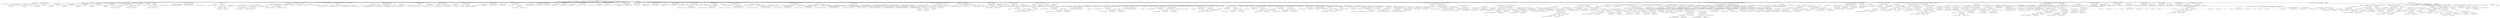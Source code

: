 digraph "TIFFClientOpenExt" {  
"340" [label = <(METHOD,TIFFClientOpenExt)<SUB>179</SUB>> ]
"341" [label = <(PARAM,const char *name)<SUB>179</SUB>> ]
"342" [label = <(PARAM,const char *mode)<SUB>179</SUB>> ]
"343" [label = <(PARAM,thandle_t clientdata)<SUB>180</SUB>> ]
"344" [label = <(PARAM,TIFFReadWriteProc readproc)<SUB>180</SUB>> ]
"345" [label = <(PARAM,TIFFReadWriteProc writeproc)<SUB>181</SUB>> ]
"346" [label = <(PARAM,TIFFSeekProc seekproc)<SUB>181</SUB>> ]
"347" [label = <(PARAM,TIFFCloseProc closeproc)<SUB>182</SUB>> ]
"348" [label = <(PARAM,TIFFSizeProc sizeproc)<SUB>182</SUB>> ]
"349" [label = <(PARAM,TIFFMapFileProc mapproc)<SUB>183</SUB>> ]
"350" [label = <(PARAM,TIFFUnmapFileProc unmapproc)<SUB>183</SUB>> ]
"351" [label = <(PARAM,TIFFOpenOptions *opts)<SUB>184</SUB>> ]
"352" [label = <(BLOCK,&lt;empty&gt;,&lt;empty&gt;)<SUB>185</SUB>> ]
"353" [label = <(LOCAL,constchar[] module: char[])<SUB>186</SUB>> ]
"354" [label = <(&lt;operator&gt;.assignment,module[] = &quot;TIFFClientOpenExt&quot;)<SUB>186</SUB>> ]
"355" [label = <(IDENTIFIER,module,module[] = &quot;TIFFClientOpenExt&quot;)<SUB>186</SUB>> ]
"356" [label = <(LITERAL,&quot;TIFFClientOpenExt&quot;,module[] = &quot;TIFFClientOpenExt&quot;)<SUB>186</SUB>> ]
"357" [label = <(LOCAL,TIFF* tif: TIFF)<SUB>187</SUB>> ]
"358" [label = <(LOCAL,int m: int)<SUB>188</SUB>> ]
"359" [label = <(LOCAL,const char* cp: char)<SUB>189</SUB>> ]
"360" [label = <(assert,assert(sizeof(uint8_t) == 1))<SUB>195</SUB>> ]
"361" [label = <(&lt;operator&gt;.equals,sizeof(uint8_t) == 1)<SUB>195</SUB>> ]
"362" [label = <(&lt;operator&gt;.sizeOf,sizeof(uint8_t))<SUB>195</SUB>> ]
"363" [label = <(IDENTIFIER,uint8_t,sizeof(uint8_t))<SUB>195</SUB>> ]
"364" [label = <(LITERAL,1,sizeof(uint8_t) == 1)<SUB>195</SUB>> ]
"365" [label = <(assert,assert(sizeof(int8_t) == 1))<SUB>196</SUB>> ]
"366" [label = <(&lt;operator&gt;.equals,sizeof(int8_t) == 1)<SUB>196</SUB>> ]
"367" [label = <(&lt;operator&gt;.sizeOf,sizeof(int8_t))<SUB>196</SUB>> ]
"368" [label = <(IDENTIFIER,int8_t,sizeof(int8_t))<SUB>196</SUB>> ]
"369" [label = <(LITERAL,1,sizeof(int8_t) == 1)<SUB>196</SUB>> ]
"370" [label = <(assert,assert(sizeof(uint16_t) == 2))<SUB>197</SUB>> ]
"371" [label = <(&lt;operator&gt;.equals,sizeof(uint16_t) == 2)<SUB>197</SUB>> ]
"372" [label = <(&lt;operator&gt;.sizeOf,sizeof(uint16_t))<SUB>197</SUB>> ]
"373" [label = <(IDENTIFIER,uint16_t,sizeof(uint16_t))<SUB>197</SUB>> ]
"374" [label = <(LITERAL,2,sizeof(uint16_t) == 2)<SUB>197</SUB>> ]
"375" [label = <(assert,assert(sizeof(int16_t) == 2))<SUB>198</SUB>> ]
"376" [label = <(&lt;operator&gt;.equals,sizeof(int16_t) == 2)<SUB>198</SUB>> ]
"377" [label = <(&lt;operator&gt;.sizeOf,sizeof(int16_t))<SUB>198</SUB>> ]
"378" [label = <(IDENTIFIER,int16_t,sizeof(int16_t))<SUB>198</SUB>> ]
"379" [label = <(LITERAL,2,sizeof(int16_t) == 2)<SUB>198</SUB>> ]
"380" [label = <(assert,assert(sizeof(uint32_t) == 4))<SUB>199</SUB>> ]
"381" [label = <(&lt;operator&gt;.equals,sizeof(uint32_t) == 4)<SUB>199</SUB>> ]
"382" [label = <(&lt;operator&gt;.sizeOf,sizeof(uint32_t))<SUB>199</SUB>> ]
"383" [label = <(IDENTIFIER,uint32_t,sizeof(uint32_t))<SUB>199</SUB>> ]
"384" [label = <(LITERAL,4,sizeof(uint32_t) == 4)<SUB>199</SUB>> ]
"385" [label = <(assert,assert(sizeof(int32_t) == 4))<SUB>200</SUB>> ]
"386" [label = <(&lt;operator&gt;.equals,sizeof(int32_t) == 4)<SUB>200</SUB>> ]
"387" [label = <(&lt;operator&gt;.sizeOf,sizeof(int32_t))<SUB>200</SUB>> ]
"388" [label = <(IDENTIFIER,int32_t,sizeof(int32_t))<SUB>200</SUB>> ]
"389" [label = <(LITERAL,4,sizeof(int32_t) == 4)<SUB>200</SUB>> ]
"390" [label = <(assert,assert(sizeof(uint64_t) == 8))<SUB>201</SUB>> ]
"391" [label = <(&lt;operator&gt;.equals,sizeof(uint64_t) == 8)<SUB>201</SUB>> ]
"392" [label = <(&lt;operator&gt;.sizeOf,sizeof(uint64_t))<SUB>201</SUB>> ]
"393" [label = <(IDENTIFIER,uint64_t,sizeof(uint64_t))<SUB>201</SUB>> ]
"394" [label = <(LITERAL,8,sizeof(uint64_t) == 8)<SUB>201</SUB>> ]
"395" [label = <(assert,assert(sizeof(int64_t) == 8))<SUB>202</SUB>> ]
"396" [label = <(&lt;operator&gt;.equals,sizeof(int64_t) == 8)<SUB>202</SUB>> ]
"397" [label = <(&lt;operator&gt;.sizeOf,sizeof(int64_t))<SUB>202</SUB>> ]
"398" [label = <(IDENTIFIER,int64_t,sizeof(int64_t))<SUB>202</SUB>> ]
"399" [label = <(LITERAL,8,sizeof(int64_t) == 8)<SUB>202</SUB>> ]
"400" [label = <(BLOCK,&lt;empty&gt;,&lt;empty&gt;)<SUB>203</SUB>> ]
"401" [label = <(LOCAL,union n: union)<SUB>208</SUB>> ]
"402" [label = <(&lt;operator&gt;.assignment,n.a8[0] = 1)<SUB>209</SUB>> ]
"403" [label = <(&lt;operator&gt;.indirectIndexAccess,n.a8[0])<SUB>209</SUB>> ]
"404" [label = <(&lt;operator&gt;.fieldAccess,n.a8)<SUB>209</SUB>> ]
"405" [label = <(IDENTIFIER,n,n.a8[0] = 1)<SUB>209</SUB>> ]
"406" [label = <(FIELD_IDENTIFIER,a8,a8)<SUB>209</SUB>> ]
"407" [label = <(LITERAL,0,n.a8[0] = 1)<SUB>209</SUB>> ]
"408" [label = <(LITERAL,1,n.a8[0] = 1)<SUB>209</SUB>> ]
"409" [label = <(&lt;operator&gt;.assignment,n.a8[1] = 0)<SUB>210</SUB>> ]
"410" [label = <(&lt;operator&gt;.indirectIndexAccess,n.a8[1])<SUB>210</SUB>> ]
"411" [label = <(&lt;operator&gt;.fieldAccess,n.a8)<SUB>210</SUB>> ]
"412" [label = <(IDENTIFIER,n,n.a8[1] = 0)<SUB>210</SUB>> ]
"413" [label = <(FIELD_IDENTIFIER,a8,a8)<SUB>210</SUB>> ]
"414" [label = <(LITERAL,1,n.a8[1] = 0)<SUB>210</SUB>> ]
"415" [label = <(LITERAL,0,n.a8[1] = 0)<SUB>210</SUB>> ]
"416" [label = <(&lt;operator&gt;.cast,(void)n)<SUB>211</SUB>> ]
"417" [label = <(UNKNOWN,void,void)<SUB>211</SUB>> ]
"418" [label = <(IDENTIFIER,n,(void)n)<SUB>211</SUB>> ]
"419" [label = <(assert,assert(n.a16 == 1))<SUB>215</SUB>> ]
"420" [label = <(&lt;operator&gt;.equals,n.a16 == 1)<SUB>215</SUB>> ]
"421" [label = <(&lt;operator&gt;.fieldAccess,n.a16)<SUB>215</SUB>> ]
"422" [label = <(IDENTIFIER,n,n.a16 == 1)<SUB>215</SUB>> ]
"423" [label = <(FIELD_IDENTIFIER,a16,a16)<SUB>215</SUB>> ]
"424" [label = <(LITERAL,1,n.a16 == 1)<SUB>215</SUB>> ]
"425" [label = <(&lt;operator&gt;.assignment,m = _TIFFgetMode(opts, clientdata, mode, module))<SUB>219</SUB>> ]
"426" [label = <(IDENTIFIER,m,m = _TIFFgetMode(opts, clientdata, mode, module))<SUB>219</SUB>> ]
"427" [label = <(_TIFFgetMode,_TIFFgetMode(opts, clientdata, mode, module))<SUB>219</SUB>> ]
"428" [label = <(IDENTIFIER,opts,_TIFFgetMode(opts, clientdata, mode, module))<SUB>219</SUB>> ]
"429" [label = <(IDENTIFIER,clientdata,_TIFFgetMode(opts, clientdata, mode, module))<SUB>219</SUB>> ]
"430" [label = <(IDENTIFIER,mode,_TIFFgetMode(opts, clientdata, mode, module))<SUB>219</SUB>> ]
"431" [label = <(IDENTIFIER,module,_TIFFgetMode(opts, clientdata, mode, module))<SUB>219</SUB>> ]
"432" [label = <(CONTROL_STRUCTURE,if (m == -1),if (m == -1))<SUB>220</SUB>> ]
"433" [label = <(&lt;operator&gt;.equals,m == -1)<SUB>220</SUB>> ]
"434" [label = <(IDENTIFIER,m,m == -1)<SUB>220</SUB>> ]
"435" [label = <(&lt;operator&gt;.minus,-1)<SUB>220</SUB>> ]
"436" [label = <(LITERAL,1,-1)<SUB>220</SUB>> ]
"437" [label = <(BLOCK,&lt;empty&gt;,&lt;empty&gt;)<SUB>221</SUB>> ]
"438" [label = <(CONTROL_STRUCTURE,goto bad2;,goto bad2;)<SUB>221</SUB>> ]
"439" [label = <(LOCAL,tmsize_t size_to_alloc: tmsize_t)<SUB>222</SUB>> ]
"440" [label = <(&lt;operator&gt;.assignment,size_to_alloc = (tmsize_t)(sizeof(TIFF) + strlen(name) + 1))<SUB>222</SUB>> ]
"441" [label = <(IDENTIFIER,size_to_alloc,size_to_alloc = (tmsize_t)(sizeof(TIFF) + strlen(name) + 1))<SUB>222</SUB>> ]
"442" [label = <(tmsize_t,(tmsize_t)(sizeof(TIFF) + strlen(name) + 1))<SUB>222</SUB>> ]
"443" [label = <(&lt;operator&gt;.addition,sizeof(TIFF) + strlen(name) + 1)<SUB>222</SUB>> ]
"444" [label = <(&lt;operator&gt;.addition,sizeof(TIFF) + strlen(name))<SUB>222</SUB>> ]
"445" [label = <(&lt;operator&gt;.sizeOf,sizeof(TIFF))<SUB>222</SUB>> ]
"446" [label = <(IDENTIFIER,TIFF,sizeof(TIFF))<SUB>222</SUB>> ]
"447" [label = <(strlen,strlen(name))<SUB>222</SUB>> ]
"448" [label = <(IDENTIFIER,name,strlen(name))<SUB>222</SUB>> ]
"449" [label = <(LITERAL,1,sizeof(TIFF) + strlen(name) + 1)<SUB>222</SUB>> ]
"450" [label = <(CONTROL_STRUCTURE,if (opts &amp;&amp; opts-&gt;max_single_mem_alloc &gt; 0 &amp;&amp;\012        size_to_alloc &gt; opts-&gt;max_single_mem_alloc),if (opts &amp;&amp; opts-&gt;max_single_mem_alloc &gt; 0 &amp;&amp;\012        size_to_alloc &gt; opts-&gt;max_single_mem_alloc))<SUB>223</SUB>> ]
"451" [label = <(&lt;operator&gt;.logicalAnd,opts &amp;&amp; opts-&gt;max_single_mem_alloc &gt; 0 &amp;&amp;\012        size_to_alloc &gt; opts-&gt;max_single_mem_alloc)<SUB>223</SUB>> ]
"452" [label = <(&lt;operator&gt;.logicalAnd,opts &amp;&amp; opts-&gt;max_single_mem_alloc &gt; 0)<SUB>223</SUB>> ]
"453" [label = <(IDENTIFIER,opts,opts &amp;&amp; opts-&gt;max_single_mem_alloc &gt; 0)<SUB>223</SUB>> ]
"454" [label = <(&lt;operator&gt;.greaterThan,opts-&gt;max_single_mem_alloc &gt; 0)<SUB>223</SUB>> ]
"455" [label = <(&lt;operator&gt;.indirectFieldAccess,opts-&gt;max_single_mem_alloc)<SUB>223</SUB>> ]
"456" [label = <(IDENTIFIER,opts,opts-&gt;max_single_mem_alloc &gt; 0)<SUB>223</SUB>> ]
"457" [label = <(FIELD_IDENTIFIER,max_single_mem_alloc,max_single_mem_alloc)<SUB>223</SUB>> ]
"458" [label = <(LITERAL,0,opts-&gt;max_single_mem_alloc &gt; 0)<SUB>223</SUB>> ]
"459" [label = <(&lt;operator&gt;.greaterThan,size_to_alloc &gt; opts-&gt;max_single_mem_alloc)<SUB>224</SUB>> ]
"460" [label = <(IDENTIFIER,size_to_alloc,size_to_alloc &gt; opts-&gt;max_single_mem_alloc)<SUB>224</SUB>> ]
"461" [label = <(&lt;operator&gt;.indirectFieldAccess,opts-&gt;max_single_mem_alloc)<SUB>224</SUB>> ]
"462" [label = <(IDENTIFIER,opts,size_to_alloc &gt; opts-&gt;max_single_mem_alloc)<SUB>224</SUB>> ]
"463" [label = <(FIELD_IDENTIFIER,max_single_mem_alloc,max_single_mem_alloc)<SUB>224</SUB>> ]
"464" [label = <(BLOCK,&lt;empty&gt;,&lt;empty&gt;)<SUB>225</SUB>> ]
"465" [label = <(UNKNOWN,_TIFFErrorEarly(opts, clientdata, module,\012                        &quot;%s: Memory allocation of %&quot; PRIu64\012                        &quot; bytes is beyond the %&quot; PRIu64\012                        &quot; byte limit defined in open options&quot;,\012                        name, (uint64_t)size_to_alloc,\012                        (uint64_t)opts-&gt;max_single_mem_alloc);,_TIFFErrorEarly(opts, clientdata, module,\012                        &quot;%s: Memory allocation of %&quot; PRIu64\012                        &quot; bytes is beyond the %&quot; PRIu64\012                        &quot; byte limit defined in open options&quot;,\012                        name, (uint64_t)size_to_alloc,\012                        (uint64_t)opts-&gt;max_single_mem_alloc);)<SUB>226</SUB>> ]
"466" [label = <(CONTROL_STRUCTURE,goto bad2;,goto bad2;)<SUB>232</SUB>> ]
"467" [label = <(&lt;operator&gt;.assignment,tif = (TIFF *)_TIFFmallocExt(NULL, size_to_alloc))<SUB>234</SUB>> ]
"468" [label = <(IDENTIFIER,tif,tif = (TIFF *)_TIFFmallocExt(NULL, size_to_alloc))<SUB>234</SUB>> ]
"469" [label = <(&lt;operator&gt;.cast,(TIFF *)_TIFFmallocExt(NULL, size_to_alloc))<SUB>234</SUB>> ]
"470" [label = <(UNKNOWN,TIFF *,TIFF *)<SUB>234</SUB>> ]
"471" [label = <(_TIFFmallocExt,_TIFFmallocExt(NULL, size_to_alloc))<SUB>234</SUB>> ]
"472" [label = <(IDENTIFIER,NULL,_TIFFmallocExt(NULL, size_to_alloc))<SUB>234</SUB>> ]
"473" [label = <(IDENTIFIER,size_to_alloc,_TIFFmallocExt(NULL, size_to_alloc))<SUB>234</SUB>> ]
"474" [label = <(CONTROL_STRUCTURE,if (tif == NULL),if (tif == NULL))<SUB>235</SUB>> ]
"475" [label = <(&lt;operator&gt;.equals,tif == NULL)<SUB>235</SUB>> ]
"476" [label = <(IDENTIFIER,tif,tif == NULL)<SUB>235</SUB>> ]
"477" [label = <(IDENTIFIER,NULL,tif == NULL)<SUB>235</SUB>> ]
"478" [label = <(BLOCK,&lt;empty&gt;,&lt;empty&gt;)<SUB>236</SUB>> ]
"479" [label = <(_TIFFErrorEarly,_TIFFErrorEarly(opts, clientdata, module,\012                        &quot;%s: Out of memory (TIFF structure)&quot;, name))<SUB>237</SUB>> ]
"480" [label = <(IDENTIFIER,opts,_TIFFErrorEarly(opts, clientdata, module,\012                        &quot;%s: Out of memory (TIFF structure)&quot;, name))<SUB>237</SUB>> ]
"481" [label = <(IDENTIFIER,clientdata,_TIFFErrorEarly(opts, clientdata, module,\012                        &quot;%s: Out of memory (TIFF structure)&quot;, name))<SUB>237</SUB>> ]
"482" [label = <(IDENTIFIER,module,_TIFFErrorEarly(opts, clientdata, module,\012                        &quot;%s: Out of memory (TIFF structure)&quot;, name))<SUB>237</SUB>> ]
"483" [label = <(LITERAL,&quot;%s: Out of memory (TIFF structure)&quot;,_TIFFErrorEarly(opts, clientdata, module,\012                        &quot;%s: Out of memory (TIFF structure)&quot;, name))<SUB>238</SUB>> ]
"484" [label = <(IDENTIFIER,name,_TIFFErrorEarly(opts, clientdata, module,\012                        &quot;%s: Out of memory (TIFF structure)&quot;, name))<SUB>238</SUB>> ]
"485" [label = <(CONTROL_STRUCTURE,goto bad2;,goto bad2;)<SUB>239</SUB>> ]
"486" [label = <(_TIFFmemset,_TIFFmemset(tif, 0, sizeof(*tif)))<SUB>241</SUB>> ]
"487" [label = <(IDENTIFIER,tif,_TIFFmemset(tif, 0, sizeof(*tif)))<SUB>241</SUB>> ]
"488" [label = <(LITERAL,0,_TIFFmemset(tif, 0, sizeof(*tif)))<SUB>241</SUB>> ]
"489" [label = <(&lt;operator&gt;.sizeOf,sizeof(*tif))<SUB>241</SUB>> ]
"490" [label = <(&lt;operator&gt;.indirection,*tif)<SUB>241</SUB>> ]
"491" [label = <(IDENTIFIER,tif,sizeof(*tif))<SUB>241</SUB>> ]
"492" [label = <(&lt;operator&gt;.assignment,tif-&gt;tif_name = (char *)tif + sizeof(TIFF))<SUB>242</SUB>> ]
"493" [label = <(&lt;operator&gt;.indirectFieldAccess,tif-&gt;tif_name)<SUB>242</SUB>> ]
"494" [label = <(IDENTIFIER,tif,tif-&gt;tif_name = (char *)tif + sizeof(TIFF))<SUB>242</SUB>> ]
"495" [label = <(FIELD_IDENTIFIER,tif_name,tif_name)<SUB>242</SUB>> ]
"496" [label = <(&lt;operator&gt;.addition,(char *)tif + sizeof(TIFF))<SUB>242</SUB>> ]
"497" [label = <(&lt;operator&gt;.cast,(char *)tif)<SUB>242</SUB>> ]
"498" [label = <(UNKNOWN,char *,char *)<SUB>242</SUB>> ]
"499" [label = <(IDENTIFIER,tif,(char *)tif)<SUB>242</SUB>> ]
"500" [label = <(&lt;operator&gt;.sizeOf,sizeof(TIFF))<SUB>242</SUB>> ]
"501" [label = <(IDENTIFIER,TIFF,sizeof(TIFF))<SUB>242</SUB>> ]
"502" [label = <(strcpy,strcpy(tif-&gt;tif_name, name))<SUB>243</SUB>> ]
"503" [label = <(&lt;operator&gt;.indirectFieldAccess,tif-&gt;tif_name)<SUB>243</SUB>> ]
"504" [label = <(IDENTIFIER,tif,strcpy(tif-&gt;tif_name, name))<SUB>243</SUB>> ]
"505" [label = <(FIELD_IDENTIFIER,tif_name,tif_name)<SUB>243</SUB>> ]
"506" [label = <(IDENTIFIER,name,strcpy(tif-&gt;tif_name, name))<SUB>243</SUB>> ]
"507" [label = <(&lt;operator&gt;.assignment,tif-&gt;tif_mode = m &amp; ~(O_CREAT | O_TRUNC))<SUB>244</SUB>> ]
"508" [label = <(&lt;operator&gt;.indirectFieldAccess,tif-&gt;tif_mode)<SUB>244</SUB>> ]
"509" [label = <(IDENTIFIER,tif,tif-&gt;tif_mode = m &amp; ~(O_CREAT | O_TRUNC))<SUB>244</SUB>> ]
"510" [label = <(FIELD_IDENTIFIER,tif_mode,tif_mode)<SUB>244</SUB>> ]
"511" [label = <(&lt;operator&gt;.and,m &amp; ~(O_CREAT | O_TRUNC))<SUB>244</SUB>> ]
"512" [label = <(IDENTIFIER,m,m &amp; ~(O_CREAT | O_TRUNC))<SUB>244</SUB>> ]
"513" [label = <(&lt;operator&gt;.not,~(O_CREAT | O_TRUNC))<SUB>244</SUB>> ]
"514" [label = <(&lt;operator&gt;.or,O_CREAT | O_TRUNC)<SUB>244</SUB>> ]
"515" [label = <(IDENTIFIER,O_CREAT,O_CREAT | O_TRUNC)<SUB>244</SUB>> ]
"516" [label = <(IDENTIFIER,O_TRUNC,O_CREAT | O_TRUNC)<SUB>244</SUB>> ]
"517" [label = <(&lt;operator&gt;.assignment,tif-&gt;tif_curdir = TIFF_NON_EXISTENT_DIR_NUMBER)<SUB>245</SUB>> ]
"518" [label = <(&lt;operator&gt;.indirectFieldAccess,tif-&gt;tif_curdir)<SUB>245</SUB>> ]
"519" [label = <(IDENTIFIER,tif,tif-&gt;tif_curdir = TIFF_NON_EXISTENT_DIR_NUMBER)<SUB>245</SUB>> ]
"520" [label = <(FIELD_IDENTIFIER,tif_curdir,tif_curdir)<SUB>245</SUB>> ]
"521" [label = <(IDENTIFIER,TIFF_NON_EXISTENT_DIR_NUMBER,tif-&gt;tif_curdir = TIFF_NON_EXISTENT_DIR_NUMBER)<SUB>245</SUB>> ]
"522" [label = <(&lt;operator&gt;.assignment,tif-&gt;tif_curoff = 0)<SUB>246</SUB>> ]
"523" [label = <(&lt;operator&gt;.indirectFieldAccess,tif-&gt;tif_curoff)<SUB>246</SUB>> ]
"524" [label = <(IDENTIFIER,tif,tif-&gt;tif_curoff = 0)<SUB>246</SUB>> ]
"525" [label = <(FIELD_IDENTIFIER,tif_curoff,tif_curoff)<SUB>246</SUB>> ]
"526" [label = <(LITERAL,0,tif-&gt;tif_curoff = 0)<SUB>246</SUB>> ]
"527" [label = <(&lt;operator&gt;.assignment,tif-&gt;tif_curstrip = (uint32_t)-1)<SUB>247</SUB>> ]
"528" [label = <(&lt;operator&gt;.indirectFieldAccess,tif-&gt;tif_curstrip)<SUB>247</SUB>> ]
"529" [label = <(IDENTIFIER,tif,tif-&gt;tif_curstrip = (uint32_t)-1)<SUB>247</SUB>> ]
"530" [label = <(FIELD_IDENTIFIER,tif_curstrip,tif_curstrip)<SUB>247</SUB>> ]
"531" [label = <(&lt;operator&gt;.subtraction,(uint32_t)-1)<SUB>247</SUB>> ]
"532" [label = <(IDENTIFIER,uint32_t,(uint32_t)-1)<SUB>247</SUB>> ]
"533" [label = <(LITERAL,1,(uint32_t)-1)<SUB>247</SUB>> ]
"534" [label = <(&lt;operator&gt;.assignment,tif-&gt;tif_row = (uint32_t)-1)<SUB>248</SUB>> ]
"535" [label = <(&lt;operator&gt;.indirectFieldAccess,tif-&gt;tif_row)<SUB>248</SUB>> ]
"536" [label = <(IDENTIFIER,tif,tif-&gt;tif_row = (uint32_t)-1)<SUB>248</SUB>> ]
"537" [label = <(FIELD_IDENTIFIER,tif_row,tif_row)<SUB>248</SUB>> ]
"538" [label = <(&lt;operator&gt;.subtraction,(uint32_t)-1)<SUB>248</SUB>> ]
"539" [label = <(IDENTIFIER,uint32_t,(uint32_t)-1)<SUB>248</SUB>> ]
"540" [label = <(LITERAL,1,(uint32_t)-1)<SUB>248</SUB>> ]
"541" [label = <(&lt;operator&gt;.assignment,tif-&gt;tif_clientdata = clientdata)<SUB>249</SUB>> ]
"542" [label = <(&lt;operator&gt;.indirectFieldAccess,tif-&gt;tif_clientdata)<SUB>249</SUB>> ]
"543" [label = <(IDENTIFIER,tif,tif-&gt;tif_clientdata = clientdata)<SUB>249</SUB>> ]
"544" [label = <(FIELD_IDENTIFIER,tif_clientdata,tif_clientdata)<SUB>249</SUB>> ]
"545" [label = <(IDENTIFIER,clientdata,tif-&gt;tif_clientdata = clientdata)<SUB>249</SUB>> ]
"546" [label = <(&lt;operator&gt;.assignment,tif-&gt;tif_readproc = readproc)<SUB>250</SUB>> ]
"547" [label = <(&lt;operator&gt;.indirectFieldAccess,tif-&gt;tif_readproc)<SUB>250</SUB>> ]
"548" [label = <(IDENTIFIER,tif,tif-&gt;tif_readproc = readproc)<SUB>250</SUB>> ]
"549" [label = <(FIELD_IDENTIFIER,tif_readproc,tif_readproc)<SUB>250</SUB>> ]
"550" [label = <(IDENTIFIER,readproc,tif-&gt;tif_readproc = readproc)<SUB>250</SUB>> ]
"551" [label = <(&lt;operator&gt;.assignment,tif-&gt;tif_writeproc = writeproc)<SUB>251</SUB>> ]
"552" [label = <(&lt;operator&gt;.indirectFieldAccess,tif-&gt;tif_writeproc)<SUB>251</SUB>> ]
"553" [label = <(IDENTIFIER,tif,tif-&gt;tif_writeproc = writeproc)<SUB>251</SUB>> ]
"554" [label = <(FIELD_IDENTIFIER,tif_writeproc,tif_writeproc)<SUB>251</SUB>> ]
"555" [label = <(IDENTIFIER,writeproc,tif-&gt;tif_writeproc = writeproc)<SUB>251</SUB>> ]
"556" [label = <(&lt;operator&gt;.assignment,tif-&gt;tif_seekproc = seekproc)<SUB>252</SUB>> ]
"557" [label = <(&lt;operator&gt;.indirectFieldAccess,tif-&gt;tif_seekproc)<SUB>252</SUB>> ]
"558" [label = <(IDENTIFIER,tif,tif-&gt;tif_seekproc = seekproc)<SUB>252</SUB>> ]
"559" [label = <(FIELD_IDENTIFIER,tif_seekproc,tif_seekproc)<SUB>252</SUB>> ]
"560" [label = <(IDENTIFIER,seekproc,tif-&gt;tif_seekproc = seekproc)<SUB>252</SUB>> ]
"561" [label = <(&lt;operator&gt;.assignment,tif-&gt;tif_closeproc = closeproc)<SUB>253</SUB>> ]
"562" [label = <(&lt;operator&gt;.indirectFieldAccess,tif-&gt;tif_closeproc)<SUB>253</SUB>> ]
"563" [label = <(IDENTIFIER,tif,tif-&gt;tif_closeproc = closeproc)<SUB>253</SUB>> ]
"564" [label = <(FIELD_IDENTIFIER,tif_closeproc,tif_closeproc)<SUB>253</SUB>> ]
"565" [label = <(IDENTIFIER,closeproc,tif-&gt;tif_closeproc = closeproc)<SUB>253</SUB>> ]
"566" [label = <(&lt;operator&gt;.assignment,tif-&gt;tif_sizeproc = sizeproc)<SUB>254</SUB>> ]
"567" [label = <(&lt;operator&gt;.indirectFieldAccess,tif-&gt;tif_sizeproc)<SUB>254</SUB>> ]
"568" [label = <(IDENTIFIER,tif,tif-&gt;tif_sizeproc = sizeproc)<SUB>254</SUB>> ]
"569" [label = <(FIELD_IDENTIFIER,tif_sizeproc,tif_sizeproc)<SUB>254</SUB>> ]
"570" [label = <(IDENTIFIER,sizeproc,tif-&gt;tif_sizeproc = sizeproc)<SUB>254</SUB>> ]
"571" [label = <(&lt;operator&gt;.assignment,tif-&gt;tif_mapproc = mapproc ? mapproc : _tiffDummyMapProc)<SUB>255</SUB>> ]
"572" [label = <(&lt;operator&gt;.indirectFieldAccess,tif-&gt;tif_mapproc)<SUB>255</SUB>> ]
"573" [label = <(IDENTIFIER,tif,tif-&gt;tif_mapproc = mapproc ? mapproc : _tiffDummyMapProc)<SUB>255</SUB>> ]
"574" [label = <(FIELD_IDENTIFIER,tif_mapproc,tif_mapproc)<SUB>255</SUB>> ]
"575" [label = <(&lt;operator&gt;.conditional,mapproc ? mapproc : _tiffDummyMapProc)<SUB>255</SUB>> ]
"576" [label = <(IDENTIFIER,mapproc,mapproc ? mapproc : _tiffDummyMapProc)<SUB>255</SUB>> ]
"577" [label = <(IDENTIFIER,mapproc,mapproc ? mapproc : _tiffDummyMapProc)<SUB>255</SUB>> ]
"578" [label = <(IDENTIFIER,_tiffDummyMapProc,mapproc ? mapproc : _tiffDummyMapProc)<SUB>255</SUB>> ]
"579" [label = <(&lt;operator&gt;.assignment,tif-&gt;tif_unmapproc = unmapproc ? unmapproc : _tiffDummyUnmapProc)<SUB>256</SUB>> ]
"580" [label = <(&lt;operator&gt;.indirectFieldAccess,tif-&gt;tif_unmapproc)<SUB>256</SUB>> ]
"581" [label = <(IDENTIFIER,tif,tif-&gt;tif_unmapproc = unmapproc ? unmapproc : _tiffDummyUnmapProc)<SUB>256</SUB>> ]
"582" [label = <(FIELD_IDENTIFIER,tif_unmapproc,tif_unmapproc)<SUB>256</SUB>> ]
"583" [label = <(&lt;operator&gt;.conditional,unmapproc ? unmapproc : _tiffDummyUnmapProc)<SUB>256</SUB>> ]
"584" [label = <(IDENTIFIER,unmapproc,unmapproc ? unmapproc : _tiffDummyUnmapProc)<SUB>256</SUB>> ]
"585" [label = <(IDENTIFIER,unmapproc,unmapproc ? unmapproc : _tiffDummyUnmapProc)<SUB>256</SUB>> ]
"586" [label = <(IDENTIFIER,_tiffDummyUnmapProc,unmapproc ? unmapproc : _tiffDummyUnmapProc)<SUB>256</SUB>> ]
"587" [label = <(CONTROL_STRUCTURE,if (opts &amp;&amp; 1),if (opts &amp;&amp; 1))<SUB>257</SUB>> ]
"588" [label = <(&lt;operator&gt;.logicalAnd,opts &amp;&amp; 1)<SUB>257</SUB>> ]
"589" [label = <(IDENTIFIER,opts,opts &amp;&amp; 1)<SUB>257</SUB>> ]
"590" [label = <(LITERAL,1,opts &amp;&amp; 1)<SUB>257</SUB>> ]
"591" [label = <(BLOCK,&lt;empty&gt;,&lt;empty&gt;)<SUB>258</SUB>> ]
"592" [label = <(&lt;operator&gt;.assignment,tif-&gt;tif_errorhandler = opts-&gt;errorhandler)<SUB>259</SUB>> ]
"593" [label = <(&lt;operator&gt;.indirectFieldAccess,tif-&gt;tif_errorhandler)<SUB>259</SUB>> ]
"594" [label = <(IDENTIFIER,tif,tif-&gt;tif_errorhandler = opts-&gt;errorhandler)<SUB>259</SUB>> ]
"595" [label = <(FIELD_IDENTIFIER,tif_errorhandler,tif_errorhandler)<SUB>259</SUB>> ]
"596" [label = <(&lt;operator&gt;.indirectFieldAccess,opts-&gt;errorhandler)<SUB>259</SUB>> ]
"597" [label = <(IDENTIFIER,opts,tif-&gt;tif_errorhandler = opts-&gt;errorhandler)<SUB>259</SUB>> ]
"598" [label = <(FIELD_IDENTIFIER,errorhandler,errorhandler)<SUB>259</SUB>> ]
"599" [label = <(&lt;operator&gt;.assignment,tif-&gt;tif_errorhandler_user_data = opts-&gt;errorhandler_user_data)<SUB>260</SUB>> ]
"600" [label = <(&lt;operator&gt;.indirectFieldAccess,tif-&gt;tif_errorhandler_user_data)<SUB>260</SUB>> ]
"601" [label = <(IDENTIFIER,tif,tif-&gt;tif_errorhandler_user_data = opts-&gt;errorhandler_user_data)<SUB>260</SUB>> ]
"602" [label = <(FIELD_IDENTIFIER,tif_errorhandler_user_data,tif_errorhandler_user_data)<SUB>260</SUB>> ]
"603" [label = <(&lt;operator&gt;.indirectFieldAccess,opts-&gt;errorhandler_user_data)<SUB>260</SUB>> ]
"604" [label = <(IDENTIFIER,opts,tif-&gt;tif_errorhandler_user_data = opts-&gt;errorhandler_user_data)<SUB>260</SUB>> ]
"605" [label = <(FIELD_IDENTIFIER,errorhandler_user_data,errorhandler_user_data)<SUB>260</SUB>> ]
"606" [label = <(&lt;operator&gt;.assignment,tif-&gt;tif_warnhandler = opts-&gt;warnhandler)<SUB>261</SUB>> ]
"607" [label = <(&lt;operator&gt;.indirectFieldAccess,tif-&gt;tif_warnhandler)<SUB>261</SUB>> ]
"608" [label = <(IDENTIFIER,tif,tif-&gt;tif_warnhandler = opts-&gt;warnhandler)<SUB>261</SUB>> ]
"609" [label = <(FIELD_IDENTIFIER,tif_warnhandler,tif_warnhandler)<SUB>261</SUB>> ]
"610" [label = <(&lt;operator&gt;.indirectFieldAccess,opts-&gt;warnhandler)<SUB>261</SUB>> ]
"611" [label = <(IDENTIFIER,opts,tif-&gt;tif_warnhandler = opts-&gt;warnhandler)<SUB>261</SUB>> ]
"612" [label = <(FIELD_IDENTIFIER,warnhandler,warnhandler)<SUB>261</SUB>> ]
"613" [label = <(&lt;operator&gt;.assignment,tif-&gt;tif_warnhandler_user_data = opts-&gt;warnhandler_user_data)<SUB>262</SUB>> ]
"614" [label = <(&lt;operator&gt;.indirectFieldAccess,tif-&gt;tif_warnhandler_user_data)<SUB>262</SUB>> ]
"615" [label = <(IDENTIFIER,tif,tif-&gt;tif_warnhandler_user_data = opts-&gt;warnhandler_user_data)<SUB>262</SUB>> ]
"616" [label = <(FIELD_IDENTIFIER,tif_warnhandler_user_data,tif_warnhandler_user_data)<SUB>262</SUB>> ]
"617" [label = <(&lt;operator&gt;.indirectFieldAccess,opts-&gt;warnhandler_user_data)<SUB>262</SUB>> ]
"618" [label = <(IDENTIFIER,opts,tif-&gt;tif_warnhandler_user_data = opts-&gt;warnhandler_user_data)<SUB>262</SUB>> ]
"619" [label = <(FIELD_IDENTIFIER,warnhandler_user_data,warnhandler_user_data)<SUB>262</SUB>> ]
"620" [label = <(&lt;operator&gt;.assignment,tif-&gt;tif_max_single_mem_alloc = opts-&gt;max_single_mem_alloc)<SUB>263</SUB>> ]
"621" [label = <(&lt;operator&gt;.indirectFieldAccess,tif-&gt;tif_max_single_mem_alloc)<SUB>263</SUB>> ]
"622" [label = <(IDENTIFIER,tif,tif-&gt;tif_max_single_mem_alloc = opts-&gt;max_single_mem_alloc)<SUB>263</SUB>> ]
"623" [label = <(FIELD_IDENTIFIER,tif_max_single_mem_alloc,tif_max_single_mem_alloc)<SUB>263</SUB>> ]
"624" [label = <(&lt;operator&gt;.indirectFieldAccess,opts-&gt;max_single_mem_alloc)<SUB>263</SUB>> ]
"625" [label = <(IDENTIFIER,opts,tif-&gt;tif_max_single_mem_alloc = opts-&gt;max_single_mem_alloc)<SUB>263</SUB>> ]
"626" [label = <(FIELD_IDENTIFIER,max_single_mem_alloc,max_single_mem_alloc)<SUB>263</SUB>> ]
"627" [label = <(CONTROL_STRUCTURE,if (!readproc || !writeproc || !seekproc || !closeproc || !sizeproc),if (!readproc || !writeproc || !seekproc || !closeproc || !sizeproc))<SUB>266</SUB>> ]
"628" [label = <(&lt;operator&gt;.logicalOr,!readproc || !writeproc || !seekproc || !closeproc || !sizeproc)<SUB>266</SUB>> ]
"629" [label = <(&lt;operator&gt;.logicalOr,!readproc || !writeproc || !seekproc || !closeproc)<SUB>266</SUB>> ]
"630" [label = <(&lt;operator&gt;.logicalOr,!readproc || !writeproc || !seekproc)<SUB>266</SUB>> ]
"631" [label = <(&lt;operator&gt;.logicalOr,!readproc || !writeproc)<SUB>266</SUB>> ]
"632" [label = <(&lt;operator&gt;.logicalNot,!readproc)<SUB>266</SUB>> ]
"633" [label = <(IDENTIFIER,readproc,!readproc)<SUB>266</SUB>> ]
"634" [label = <(&lt;operator&gt;.logicalNot,!writeproc)<SUB>266</SUB>> ]
"635" [label = <(IDENTIFIER,writeproc,!writeproc)<SUB>266</SUB>> ]
"636" [label = <(&lt;operator&gt;.logicalNot,!seekproc)<SUB>266</SUB>> ]
"637" [label = <(IDENTIFIER,seekproc,!seekproc)<SUB>266</SUB>> ]
"638" [label = <(&lt;operator&gt;.logicalNot,!closeproc)<SUB>266</SUB>> ]
"639" [label = <(IDENTIFIER,closeproc,!closeproc)<SUB>266</SUB>> ]
"640" [label = <(&lt;operator&gt;.logicalNot,!sizeproc)<SUB>266</SUB>> ]
"641" [label = <(IDENTIFIER,sizeproc,!sizeproc)<SUB>266</SUB>> ]
"642" [label = <(BLOCK,&lt;empty&gt;,&lt;empty&gt;)<SUB>267</SUB>> ]
"643" [label = <(TIFFErrorExtR,TIFFErrorExtR(tif, module,\012                      &quot;One of the client procedures is NULL pointer.&quot;))<SUB>268</SUB>> ]
"644" [label = <(IDENTIFIER,tif,TIFFErrorExtR(tif, module,\012                      &quot;One of the client procedures is NULL pointer.&quot;))<SUB>268</SUB>> ]
"645" [label = <(IDENTIFIER,module,TIFFErrorExtR(tif, module,\012                      &quot;One of the client procedures is NULL pointer.&quot;))<SUB>268</SUB>> ]
"646" [label = <(LITERAL,&quot;One of the client procedures is NULL pointer.&quot;,TIFFErrorExtR(tif, module,\012                      &quot;One of the client procedures is NULL pointer.&quot;))<SUB>269</SUB>> ]
"647" [label = <(_TIFFfreeExt,_TIFFfreeExt(NULL, tif))<SUB>270</SUB>> ]
"648" [label = <(IDENTIFIER,NULL,_TIFFfreeExt(NULL, tif))<SUB>270</SUB>> ]
"649" [label = <(IDENTIFIER,tif,_TIFFfreeExt(NULL, tif))<SUB>270</SUB>> ]
"650" [label = <(CONTROL_STRUCTURE,goto bad2;,goto bad2;)<SUB>271</SUB>> ]
"651" [label = <(_TIFFSetDefaultCompressionState,_TIFFSetDefaultCompressionState(tif))<SUB>274</SUB>> ]
"652" [label = <(IDENTIFIER,tif,_TIFFSetDefaultCompressionState(tif))<SUB>274</SUB>> ]
"653" [label = <(&lt;operator&gt;.assignment,tif-&gt;tif_flags = FILLORDER_MSB2LSB)<SUB>280</SUB>> ]
"654" [label = <(&lt;operator&gt;.indirectFieldAccess,tif-&gt;tif_flags)<SUB>280</SUB>> ]
"655" [label = <(IDENTIFIER,tif,tif-&gt;tif_flags = FILLORDER_MSB2LSB)<SUB>280</SUB>> ]
"656" [label = <(FIELD_IDENTIFIER,tif_flags,tif_flags)<SUB>280</SUB>> ]
"657" [label = <(IDENTIFIER,FILLORDER_MSB2LSB,tif-&gt;tif_flags = FILLORDER_MSB2LSB)<SUB>280</SUB>> ]
"658" [label = <(CONTROL_STRUCTURE,if (m == O_RDONLY),if (m == O_RDONLY))<SUB>281</SUB>> ]
"659" [label = <(&lt;operator&gt;.equals,m == O_RDONLY)<SUB>281</SUB>> ]
"660" [label = <(IDENTIFIER,m,m == O_RDONLY)<SUB>281</SUB>> ]
"661" [label = <(IDENTIFIER,O_RDONLY,m == O_RDONLY)<SUB>281</SUB>> ]
"662" [label = <(BLOCK,&lt;empty&gt;,&lt;empty&gt;)<SUB>282</SUB>> ]
"663" [label = <(&lt;operators&gt;.assignmentOr,tif-&gt;tif_flags |= TIFF_MAPPED)<SUB>282</SUB>> ]
"664" [label = <(&lt;operator&gt;.indirectFieldAccess,tif-&gt;tif_flags)<SUB>282</SUB>> ]
"665" [label = <(IDENTIFIER,tif,tif-&gt;tif_flags |= TIFF_MAPPED)<SUB>282</SUB>> ]
"666" [label = <(FIELD_IDENTIFIER,tif_flags,tif_flags)<SUB>282</SUB>> ]
"667" [label = <(IDENTIFIER,TIFF_MAPPED,tif-&gt;tif_flags |= TIFF_MAPPED)<SUB>282</SUB>> ]
"668" [label = <(CONTROL_STRUCTURE,for (cp = mode;*cp;cp++),for (cp = mode;*cp;cp++))<SUB>344</SUB>> ]
"669" [label = <(BLOCK,&lt;empty&gt;,&lt;empty&gt;)<SUB>344</SUB>> ]
"670" [label = <(&lt;operator&gt;.assignment,cp = mode)<SUB>344</SUB>> ]
"671" [label = <(IDENTIFIER,cp,cp = mode)<SUB>344</SUB>> ]
"672" [label = <(IDENTIFIER,mode,cp = mode)<SUB>344</SUB>> ]
"673" [label = <(&lt;operator&gt;.indirection,*cp)<SUB>344</SUB>> ]
"674" [label = <(IDENTIFIER,cp,for (cp = mode;*cp;cp++))<SUB>344</SUB>> ]
"675" [label = <(&lt;operator&gt;.postIncrement,cp++)<SUB>344</SUB>> ]
"676" [label = <(IDENTIFIER,cp,cp++)<SUB>344</SUB>> ]
"677" [label = <(CONTROL_STRUCTURE,switch(*cp),switch(*cp))<SUB>345</SUB>> ]
"678" [label = <(&lt;operator&gt;.indirection,*cp)<SUB>345</SUB>> ]
"679" [label = <(IDENTIFIER,cp,switch(*cp))<SUB>345</SUB>> ]
"680" [label = <(BLOCK,&lt;empty&gt;,&lt;empty&gt;)<SUB>346</SUB>> ]
"681" [label = <(JUMP_TARGET,case)<SUB>347</SUB>> ]
"682" [label = <(LITERAL,'b',&lt;empty&gt;)<SUB>347</SUB>> ]
"683" [label = <(CONTROL_STRUCTURE,if (m &amp; O_CREAT),if (m &amp; O_CREAT))<SUB>349</SUB>> ]
"684" [label = <(&lt;operator&gt;.and,m &amp; O_CREAT)<SUB>349</SUB>> ]
"685" [label = <(IDENTIFIER,m,m &amp; O_CREAT)<SUB>349</SUB>> ]
"686" [label = <(IDENTIFIER,O_CREAT,m &amp; O_CREAT)<SUB>349</SUB>> ]
"687" [label = <(BLOCK,&lt;empty&gt;,&lt;empty&gt;)<SUB>350</SUB>> ]
"688" [label = <(&lt;operators&gt;.assignmentOr,tif-&gt;tif_flags |= TIFF_SWAB)<SUB>350</SUB>> ]
"689" [label = <(&lt;operator&gt;.indirectFieldAccess,tif-&gt;tif_flags)<SUB>350</SUB>> ]
"690" [label = <(IDENTIFIER,tif,tif-&gt;tif_flags |= TIFF_SWAB)<SUB>350</SUB>> ]
"691" [label = <(FIELD_IDENTIFIER,tif_flags,tif_flags)<SUB>350</SUB>> ]
"692" [label = <(IDENTIFIER,TIFF_SWAB,tif-&gt;tif_flags |= TIFF_SWAB)<SUB>350</SUB>> ]
"693" [label = <(CONTROL_STRUCTURE,break;,break;)<SUB>352</SUB>> ]
"694" [label = <(JUMP_TARGET,case)<SUB>353</SUB>> ]
"695" [label = <(LITERAL,'l',&lt;empty&gt;)<SUB>353</SUB>> ]
"696" [label = <(CONTROL_STRUCTURE,break;,break;)<SUB>358</SUB>> ]
"697" [label = <(JUMP_TARGET,case)<SUB>359</SUB>> ]
"698" [label = <(LITERAL,'B',&lt;empty&gt;)<SUB>359</SUB>> ]
"699" [label = <(&lt;operator&gt;.assignment,tif-&gt;tif_flags =\012                    (tif-&gt;tif_flags &amp; ~TIFF_FILLORDER) | FILLORDER_MSB2LSB)<SUB>360</SUB>> ]
"700" [label = <(&lt;operator&gt;.indirectFieldAccess,tif-&gt;tif_flags)<SUB>360</SUB>> ]
"701" [label = <(IDENTIFIER,tif,tif-&gt;tif_flags =\012                    (tif-&gt;tif_flags &amp; ~TIFF_FILLORDER) | FILLORDER_MSB2LSB)<SUB>360</SUB>> ]
"702" [label = <(FIELD_IDENTIFIER,tif_flags,tif_flags)<SUB>360</SUB>> ]
"703" [label = <(&lt;operator&gt;.or,(tif-&gt;tif_flags &amp; ~TIFF_FILLORDER) | FILLORDER_MSB2LSB)<SUB>361</SUB>> ]
"704" [label = <(&lt;operator&gt;.and,tif-&gt;tif_flags &amp; ~TIFF_FILLORDER)<SUB>361</SUB>> ]
"705" [label = <(&lt;operator&gt;.indirectFieldAccess,tif-&gt;tif_flags)<SUB>361</SUB>> ]
"706" [label = <(IDENTIFIER,tif,tif-&gt;tif_flags &amp; ~TIFF_FILLORDER)<SUB>361</SUB>> ]
"707" [label = <(FIELD_IDENTIFIER,tif_flags,tif_flags)<SUB>361</SUB>> ]
"708" [label = <(&lt;operator&gt;.not,~TIFF_FILLORDER)<SUB>361</SUB>> ]
"709" [label = <(IDENTIFIER,TIFF_FILLORDER,~TIFF_FILLORDER)<SUB>361</SUB>> ]
"710" [label = <(IDENTIFIER,FILLORDER_MSB2LSB,(tif-&gt;tif_flags &amp; ~TIFF_FILLORDER) | FILLORDER_MSB2LSB)<SUB>361</SUB>> ]
"711" [label = <(CONTROL_STRUCTURE,break;,break;)<SUB>362</SUB>> ]
"712" [label = <(JUMP_TARGET,case)<SUB>363</SUB>> ]
"713" [label = <(LITERAL,'L',&lt;empty&gt;)<SUB>363</SUB>> ]
"714" [label = <(&lt;operator&gt;.assignment,tif-&gt;tif_flags =\012                    (tif-&gt;tif_flags &amp; ~TIFF_FILLORDER) | FILLORDER_LSB2MSB)<SUB>364</SUB>> ]
"715" [label = <(&lt;operator&gt;.indirectFieldAccess,tif-&gt;tif_flags)<SUB>364</SUB>> ]
"716" [label = <(IDENTIFIER,tif,tif-&gt;tif_flags =\012                    (tif-&gt;tif_flags &amp; ~TIFF_FILLORDER) | FILLORDER_LSB2MSB)<SUB>364</SUB>> ]
"717" [label = <(FIELD_IDENTIFIER,tif_flags,tif_flags)<SUB>364</SUB>> ]
"718" [label = <(&lt;operator&gt;.or,(tif-&gt;tif_flags &amp; ~TIFF_FILLORDER) | FILLORDER_LSB2MSB)<SUB>365</SUB>> ]
"719" [label = <(&lt;operator&gt;.and,tif-&gt;tif_flags &amp; ~TIFF_FILLORDER)<SUB>365</SUB>> ]
"720" [label = <(&lt;operator&gt;.indirectFieldAccess,tif-&gt;tif_flags)<SUB>365</SUB>> ]
"721" [label = <(IDENTIFIER,tif,tif-&gt;tif_flags &amp; ~TIFF_FILLORDER)<SUB>365</SUB>> ]
"722" [label = <(FIELD_IDENTIFIER,tif_flags,tif_flags)<SUB>365</SUB>> ]
"723" [label = <(&lt;operator&gt;.not,~TIFF_FILLORDER)<SUB>365</SUB>> ]
"724" [label = <(IDENTIFIER,TIFF_FILLORDER,~TIFF_FILLORDER)<SUB>365</SUB>> ]
"725" [label = <(IDENTIFIER,FILLORDER_LSB2MSB,(tif-&gt;tif_flags &amp; ~TIFF_FILLORDER) | FILLORDER_LSB2MSB)<SUB>365</SUB>> ]
"726" [label = <(CONTROL_STRUCTURE,break;,break;)<SUB>366</SUB>> ]
"727" [label = <(JUMP_TARGET,case)<SUB>367</SUB>> ]
"728" [label = <(LITERAL,'H',&lt;empty&gt;)<SUB>367</SUB>> ]
"729" [label = <(&lt;operator&gt;.assignment,tif-&gt;tif_flags =\012                    (tif-&gt;tif_flags &amp; ~TIFF_FILLORDER) | HOST_FILLORDER)<SUB>368</SUB>> ]
"730" [label = <(&lt;operator&gt;.indirectFieldAccess,tif-&gt;tif_flags)<SUB>368</SUB>> ]
"731" [label = <(IDENTIFIER,tif,tif-&gt;tif_flags =\012                    (tif-&gt;tif_flags &amp; ~TIFF_FILLORDER) | HOST_FILLORDER)<SUB>368</SUB>> ]
"732" [label = <(FIELD_IDENTIFIER,tif_flags,tif_flags)<SUB>368</SUB>> ]
"733" [label = <(&lt;operator&gt;.or,(tif-&gt;tif_flags &amp; ~TIFF_FILLORDER) | HOST_FILLORDER)<SUB>369</SUB>> ]
"734" [label = <(&lt;operator&gt;.and,tif-&gt;tif_flags &amp; ~TIFF_FILLORDER)<SUB>369</SUB>> ]
"735" [label = <(&lt;operator&gt;.indirectFieldAccess,tif-&gt;tif_flags)<SUB>369</SUB>> ]
"736" [label = <(IDENTIFIER,tif,tif-&gt;tif_flags &amp; ~TIFF_FILLORDER)<SUB>369</SUB>> ]
"737" [label = <(FIELD_IDENTIFIER,tif_flags,tif_flags)<SUB>369</SUB>> ]
"738" [label = <(&lt;operator&gt;.not,~TIFF_FILLORDER)<SUB>369</SUB>> ]
"739" [label = <(IDENTIFIER,TIFF_FILLORDER,~TIFF_FILLORDER)<SUB>369</SUB>> ]
"740" [label = <(IDENTIFIER,HOST_FILLORDER,(tif-&gt;tif_flags &amp; ~TIFF_FILLORDER) | HOST_FILLORDER)<SUB>369</SUB>> ]
"741" [label = <(CONTROL_STRUCTURE,break;,break;)<SUB>370</SUB>> ]
"742" [label = <(JUMP_TARGET,case)<SUB>371</SUB>> ]
"743" [label = <(LITERAL,'M',&lt;empty&gt;)<SUB>371</SUB>> ]
"744" [label = <(CONTROL_STRUCTURE,if (m == O_RDONLY),if (m == O_RDONLY))<SUB>372</SUB>> ]
"745" [label = <(&lt;operator&gt;.equals,m == O_RDONLY)<SUB>372</SUB>> ]
"746" [label = <(IDENTIFIER,m,m == O_RDONLY)<SUB>372</SUB>> ]
"747" [label = <(IDENTIFIER,O_RDONLY,m == O_RDONLY)<SUB>372</SUB>> ]
"748" [label = <(BLOCK,&lt;empty&gt;,&lt;empty&gt;)<SUB>373</SUB>> ]
"749" [label = <(&lt;operators&gt;.assignmentOr,tif-&gt;tif_flags |= TIFF_MAPPED)<SUB>373</SUB>> ]
"750" [label = <(&lt;operator&gt;.indirectFieldAccess,tif-&gt;tif_flags)<SUB>373</SUB>> ]
"751" [label = <(IDENTIFIER,tif,tif-&gt;tif_flags |= TIFF_MAPPED)<SUB>373</SUB>> ]
"752" [label = <(FIELD_IDENTIFIER,tif_flags,tif_flags)<SUB>373</SUB>> ]
"753" [label = <(IDENTIFIER,TIFF_MAPPED,tif-&gt;tif_flags |= TIFF_MAPPED)<SUB>373</SUB>> ]
"754" [label = <(CONTROL_STRUCTURE,break;,break;)<SUB>374</SUB>> ]
"755" [label = <(JUMP_TARGET,case)<SUB>375</SUB>> ]
"756" [label = <(LITERAL,'m',&lt;empty&gt;)<SUB>375</SUB>> ]
"757" [label = <(CONTROL_STRUCTURE,if (m == O_RDONLY),if (m == O_RDONLY))<SUB>376</SUB>> ]
"758" [label = <(&lt;operator&gt;.equals,m == O_RDONLY)<SUB>376</SUB>> ]
"759" [label = <(IDENTIFIER,m,m == O_RDONLY)<SUB>376</SUB>> ]
"760" [label = <(IDENTIFIER,O_RDONLY,m == O_RDONLY)<SUB>376</SUB>> ]
"761" [label = <(BLOCK,&lt;empty&gt;,&lt;empty&gt;)<SUB>377</SUB>> ]
"762" [label = <(&lt;operators&gt;.assignmentAnd,tif-&gt;tif_flags &amp;= ~TIFF_MAPPED)<SUB>377</SUB>> ]
"763" [label = <(&lt;operator&gt;.indirectFieldAccess,tif-&gt;tif_flags)<SUB>377</SUB>> ]
"764" [label = <(IDENTIFIER,tif,tif-&gt;tif_flags &amp;= ~TIFF_MAPPED)<SUB>377</SUB>> ]
"765" [label = <(FIELD_IDENTIFIER,tif_flags,tif_flags)<SUB>377</SUB>> ]
"766" [label = <(&lt;operator&gt;.not,~TIFF_MAPPED)<SUB>377</SUB>> ]
"767" [label = <(IDENTIFIER,TIFF_MAPPED,~TIFF_MAPPED)<SUB>377</SUB>> ]
"768" [label = <(CONTROL_STRUCTURE,break;,break;)<SUB>378</SUB>> ]
"769" [label = <(JUMP_TARGET,case)<SUB>379</SUB>> ]
"770" [label = <(LITERAL,'C',&lt;empty&gt;)<SUB>379</SUB>> ]
"771" [label = <(CONTROL_STRUCTURE,if (m == O_RDONLY),if (m == O_RDONLY))<SUB>380</SUB>> ]
"772" [label = <(&lt;operator&gt;.equals,m == O_RDONLY)<SUB>380</SUB>> ]
"773" [label = <(IDENTIFIER,m,m == O_RDONLY)<SUB>380</SUB>> ]
"774" [label = <(IDENTIFIER,O_RDONLY,m == O_RDONLY)<SUB>380</SUB>> ]
"775" [label = <(BLOCK,&lt;empty&gt;,&lt;empty&gt;)<SUB>381</SUB>> ]
"776" [label = <(&lt;operators&gt;.assignmentOr,tif-&gt;tif_flags |= TIFF_STRIPCHOP)<SUB>381</SUB>> ]
"777" [label = <(&lt;operator&gt;.indirectFieldAccess,tif-&gt;tif_flags)<SUB>381</SUB>> ]
"778" [label = <(IDENTIFIER,tif,tif-&gt;tif_flags |= TIFF_STRIPCHOP)<SUB>381</SUB>> ]
"779" [label = <(FIELD_IDENTIFIER,tif_flags,tif_flags)<SUB>381</SUB>> ]
"780" [label = <(IDENTIFIER,TIFF_STRIPCHOP,tif-&gt;tif_flags |= TIFF_STRIPCHOP)<SUB>381</SUB>> ]
"781" [label = <(CONTROL_STRUCTURE,break;,break;)<SUB>382</SUB>> ]
"782" [label = <(JUMP_TARGET,case)<SUB>383</SUB>> ]
"783" [label = <(LITERAL,'c',&lt;empty&gt;)<SUB>383</SUB>> ]
"784" [label = <(CONTROL_STRUCTURE,if (m == O_RDONLY),if (m == O_RDONLY))<SUB>384</SUB>> ]
"785" [label = <(&lt;operator&gt;.equals,m == O_RDONLY)<SUB>384</SUB>> ]
"786" [label = <(IDENTIFIER,m,m == O_RDONLY)<SUB>384</SUB>> ]
"787" [label = <(IDENTIFIER,O_RDONLY,m == O_RDONLY)<SUB>384</SUB>> ]
"788" [label = <(BLOCK,&lt;empty&gt;,&lt;empty&gt;)<SUB>385</SUB>> ]
"789" [label = <(&lt;operators&gt;.assignmentAnd,tif-&gt;tif_flags &amp;= ~TIFF_STRIPCHOP)<SUB>385</SUB>> ]
"790" [label = <(&lt;operator&gt;.indirectFieldAccess,tif-&gt;tif_flags)<SUB>385</SUB>> ]
"791" [label = <(IDENTIFIER,tif,tif-&gt;tif_flags &amp;= ~TIFF_STRIPCHOP)<SUB>385</SUB>> ]
"792" [label = <(FIELD_IDENTIFIER,tif_flags,tif_flags)<SUB>385</SUB>> ]
"793" [label = <(&lt;operator&gt;.not,~TIFF_STRIPCHOP)<SUB>385</SUB>> ]
"794" [label = <(IDENTIFIER,TIFF_STRIPCHOP,~TIFF_STRIPCHOP)<SUB>385</SUB>> ]
"795" [label = <(CONTROL_STRUCTURE,break;,break;)<SUB>386</SUB>> ]
"796" [label = <(JUMP_TARGET,case)<SUB>387</SUB>> ]
"797" [label = <(LITERAL,'h',&lt;empty&gt;)<SUB>387</SUB>> ]
"798" [label = <(&lt;operators&gt;.assignmentOr,tif-&gt;tif_flags |= TIFF_HEADERONLY)<SUB>388</SUB>> ]
"799" [label = <(&lt;operator&gt;.indirectFieldAccess,tif-&gt;tif_flags)<SUB>388</SUB>> ]
"800" [label = <(IDENTIFIER,tif,tif-&gt;tif_flags |= TIFF_HEADERONLY)<SUB>388</SUB>> ]
"801" [label = <(FIELD_IDENTIFIER,tif_flags,tif_flags)<SUB>388</SUB>> ]
"802" [label = <(IDENTIFIER,TIFF_HEADERONLY,tif-&gt;tif_flags |= TIFF_HEADERONLY)<SUB>388</SUB>> ]
"803" [label = <(CONTROL_STRUCTURE,break;,break;)<SUB>389</SUB>> ]
"804" [label = <(JUMP_TARGET,case)<SUB>390</SUB>> ]
"805" [label = <(LITERAL,'8',&lt;empty&gt;)<SUB>390</SUB>> ]
"806" [label = <(CONTROL_STRUCTURE,if (m &amp; O_CREAT),if (m &amp; O_CREAT))<SUB>391</SUB>> ]
"807" [label = <(&lt;operator&gt;.and,m &amp; O_CREAT)<SUB>391</SUB>> ]
"808" [label = <(IDENTIFIER,m,m &amp; O_CREAT)<SUB>391</SUB>> ]
"809" [label = <(IDENTIFIER,O_CREAT,m &amp; O_CREAT)<SUB>391</SUB>> ]
"810" [label = <(BLOCK,&lt;empty&gt;,&lt;empty&gt;)<SUB>392</SUB>> ]
"811" [label = <(&lt;operators&gt;.assignmentOr,tif-&gt;tif_flags |= TIFF_BIGTIFF)<SUB>392</SUB>> ]
"812" [label = <(&lt;operator&gt;.indirectFieldAccess,tif-&gt;tif_flags)<SUB>392</SUB>> ]
"813" [label = <(IDENTIFIER,tif,tif-&gt;tif_flags |= TIFF_BIGTIFF)<SUB>392</SUB>> ]
"814" [label = <(FIELD_IDENTIFIER,tif_flags,tif_flags)<SUB>392</SUB>> ]
"815" [label = <(IDENTIFIER,TIFF_BIGTIFF,tif-&gt;tif_flags |= TIFF_BIGTIFF)<SUB>392</SUB>> ]
"816" [label = <(CONTROL_STRUCTURE,break;,break;)<SUB>393</SUB>> ]
"817" [label = <(JUMP_TARGET,case)<SUB>394</SUB>> ]
"818" [label = <(LITERAL,'D',&lt;empty&gt;)<SUB>394</SUB>> ]
"819" [label = <(&lt;operators&gt;.assignmentOr,tif-&gt;tif_flags |= TIFF_DEFERSTRILELOAD)<SUB>395</SUB>> ]
"820" [label = <(&lt;operator&gt;.indirectFieldAccess,tif-&gt;tif_flags)<SUB>395</SUB>> ]
"821" [label = <(IDENTIFIER,tif,tif-&gt;tif_flags |= TIFF_DEFERSTRILELOAD)<SUB>395</SUB>> ]
"822" [label = <(FIELD_IDENTIFIER,tif_flags,tif_flags)<SUB>395</SUB>> ]
"823" [label = <(IDENTIFIER,TIFF_DEFERSTRILELOAD,tif-&gt;tif_flags |= TIFF_DEFERSTRILELOAD)<SUB>395</SUB>> ]
"824" [label = <(CONTROL_STRUCTURE,break;,break;)<SUB>396</SUB>> ]
"825" [label = <(JUMP_TARGET,case)<SUB>397</SUB>> ]
"826" [label = <(LITERAL,'O',&lt;empty&gt;)<SUB>397</SUB>> ]
"827" [label = <(CONTROL_STRUCTURE,if (m == O_RDONLY),if (m == O_RDONLY))<SUB>398</SUB>> ]
"828" [label = <(&lt;operator&gt;.equals,m == O_RDONLY)<SUB>398</SUB>> ]
"829" [label = <(IDENTIFIER,m,m == O_RDONLY)<SUB>398</SUB>> ]
"830" [label = <(IDENTIFIER,O_RDONLY,m == O_RDONLY)<SUB>398</SUB>> ]
"831" [label = <(BLOCK,&lt;empty&gt;,&lt;empty&gt;)<SUB>399</SUB>> ]
"832" [label = <(&lt;operators&gt;.assignmentOr,tif-&gt;tif_flags |=\012                        (TIFF_LAZYSTRILELOAD | TIFF_DEFERSTRILELOAD))<SUB>399</SUB>> ]
"833" [label = <(&lt;operator&gt;.indirectFieldAccess,tif-&gt;tif_flags)<SUB>399</SUB>> ]
"834" [label = <(IDENTIFIER,tif,tif-&gt;tif_flags |=\012                        (TIFF_LAZYSTRILELOAD | TIFF_DEFERSTRILELOAD))<SUB>399</SUB>> ]
"835" [label = <(FIELD_IDENTIFIER,tif_flags,tif_flags)<SUB>399</SUB>> ]
"836" [label = <(&lt;operator&gt;.or,TIFF_LAZYSTRILELOAD | TIFF_DEFERSTRILELOAD)<SUB>400</SUB>> ]
"837" [label = <(IDENTIFIER,TIFF_LAZYSTRILELOAD,TIFF_LAZYSTRILELOAD | TIFF_DEFERSTRILELOAD)<SUB>400</SUB>> ]
"838" [label = <(IDENTIFIER,TIFF_DEFERSTRILELOAD,TIFF_LAZYSTRILELOAD | TIFF_DEFERSTRILELOAD)<SUB>400</SUB>> ]
"839" [label = <(CONTROL_STRUCTURE,break;,break;)<SUB>401</SUB>> ]
"840" [label = <(CONTROL_STRUCTURE,if ((m &amp; O_TRUNC) ||\012        !ReadOK(tif, &amp;tif-&gt;tif_header, sizeof(TIFFHeaderClassic))),if ((m &amp; O_TRUNC) ||\012        !ReadOK(tif, &amp;tif-&gt;tif_header, sizeof(TIFFHeaderClassic))))<SUB>414</SUB>> ]
"841" [label = <(&lt;operator&gt;.logicalOr,(m &amp; O_TRUNC) ||\012        !ReadOK(tif, &amp;tif-&gt;tif_header, sizeof(TIFFHeaderClassic)))<SUB>414</SUB>> ]
"842" [label = <(&lt;operator&gt;.and,m &amp; O_TRUNC)<SUB>414</SUB>> ]
"843" [label = <(IDENTIFIER,m,m &amp; O_TRUNC)<SUB>414</SUB>> ]
"844" [label = <(IDENTIFIER,O_TRUNC,m &amp; O_TRUNC)<SUB>414</SUB>> ]
"845" [label = <(&lt;operator&gt;.logicalNot,!ReadOK(tif, &amp;tif-&gt;tif_header, sizeof(TIFFHeaderClassic)))<SUB>415</SUB>> ]
"846" [label = <(ReadOK,ReadOK(tif, &amp;tif-&gt;tif_header, sizeof(TIFFHeaderClassic)))<SUB>415</SUB>> ]
"847" [label = <(IDENTIFIER,tif,ReadOK(tif, &amp;tif-&gt;tif_header, sizeof(TIFFHeaderClassic)))<SUB>415</SUB>> ]
"848" [label = <(&lt;operator&gt;.addressOf,&amp;tif-&gt;tif_header)<SUB>415</SUB>> ]
"849" [label = <(&lt;operator&gt;.indirectFieldAccess,tif-&gt;tif_header)<SUB>415</SUB>> ]
"850" [label = <(IDENTIFIER,tif,ReadOK(tif, &amp;tif-&gt;tif_header, sizeof(TIFFHeaderClassic)))<SUB>415</SUB>> ]
"851" [label = <(FIELD_IDENTIFIER,tif_header,tif_header)<SUB>415</SUB>> ]
"852" [label = <(&lt;operator&gt;.sizeOf,sizeof(TIFFHeaderClassic))<SUB>415</SUB>> ]
"853" [label = <(IDENTIFIER,TIFFHeaderClassic,sizeof(TIFFHeaderClassic))<SUB>415</SUB>> ]
"854" [label = <(BLOCK,&lt;empty&gt;,&lt;empty&gt;)<SUB>416</SUB>> ]
"855" [label = <(CONTROL_STRUCTURE,if (tif-&gt;tif_mode == O_RDONLY),if (tif-&gt;tif_mode == O_RDONLY))<SUB>417</SUB>> ]
"856" [label = <(&lt;operator&gt;.equals,tif-&gt;tif_mode == O_RDONLY)<SUB>417</SUB>> ]
"857" [label = <(&lt;operator&gt;.indirectFieldAccess,tif-&gt;tif_mode)<SUB>417</SUB>> ]
"858" [label = <(IDENTIFIER,tif,tif-&gt;tif_mode == O_RDONLY)<SUB>417</SUB>> ]
"859" [label = <(FIELD_IDENTIFIER,tif_mode,tif_mode)<SUB>417</SUB>> ]
"860" [label = <(IDENTIFIER,O_RDONLY,tif-&gt;tif_mode == O_RDONLY)<SUB>417</SUB>> ]
"861" [label = <(BLOCK,&lt;empty&gt;,&lt;empty&gt;)<SUB>418</SUB>> ]
"862" [label = <(TIFFErrorExtR,TIFFErrorExtR(tif, name, &quot;Cannot read TIFF header&quot;))<SUB>419</SUB>> ]
"863" [label = <(IDENTIFIER,tif,TIFFErrorExtR(tif, name, &quot;Cannot read TIFF header&quot;))<SUB>419</SUB>> ]
"864" [label = <(IDENTIFIER,name,TIFFErrorExtR(tif, name, &quot;Cannot read TIFF header&quot;))<SUB>419</SUB>> ]
"865" [label = <(LITERAL,&quot;Cannot read TIFF header&quot;,TIFFErrorExtR(tif, name, &quot;Cannot read TIFF header&quot;))<SUB>419</SUB>> ]
"866" [label = <(CONTROL_STRUCTURE,goto bad;,goto bad;)<SUB>420</SUB>> ]
"867" [label = <(&lt;operator&gt;.assignment,tif-&gt;tif_header.common.tiff_magic =\012            (tif-&gt;tif_flags &amp; TIFF_SWAB) ? TIFF_BIGENDIAN : TIFF_LITTLEENDIAN)<SUB>429</SUB>> ]
"868" [label = <(&lt;operator&gt;.fieldAccess,tif-&gt;tif_header.common.tiff_magic)<SUB>429</SUB>> ]
"869" [label = <(&lt;operator&gt;.fieldAccess,tif-&gt;tif_header.common)<SUB>429</SUB>> ]
"870" [label = <(&lt;operator&gt;.indirectFieldAccess,tif-&gt;tif_header)<SUB>429</SUB>> ]
"871" [label = <(IDENTIFIER,tif,tif-&gt;tif_header.common.tiff_magic =\012            (tif-&gt;tif_flags &amp; TIFF_SWAB) ? TIFF_BIGENDIAN : TIFF_LITTLEENDIAN)<SUB>429</SUB>> ]
"872" [label = <(FIELD_IDENTIFIER,tif_header,tif_header)<SUB>429</SUB>> ]
"873" [label = <(FIELD_IDENTIFIER,common,common)<SUB>429</SUB>> ]
"874" [label = <(FIELD_IDENTIFIER,tiff_magic,tiff_magic)<SUB>429</SUB>> ]
"875" [label = <(&lt;operator&gt;.conditional,(tif-&gt;tif_flags &amp; TIFF_SWAB) ? TIFF_BIGENDIAN : TIFF_LITTLEENDIAN)<SUB>430</SUB>> ]
"876" [label = <(&lt;operator&gt;.and,tif-&gt;tif_flags &amp; TIFF_SWAB)<SUB>430</SUB>> ]
"877" [label = <(&lt;operator&gt;.indirectFieldAccess,tif-&gt;tif_flags)<SUB>430</SUB>> ]
"878" [label = <(IDENTIFIER,tif,tif-&gt;tif_flags &amp; TIFF_SWAB)<SUB>430</SUB>> ]
"879" [label = <(FIELD_IDENTIFIER,tif_flags,tif_flags)<SUB>430</SUB>> ]
"880" [label = <(IDENTIFIER,TIFF_SWAB,tif-&gt;tif_flags &amp; TIFF_SWAB)<SUB>430</SUB>> ]
"881" [label = <(IDENTIFIER,TIFF_BIGENDIAN,(tif-&gt;tif_flags &amp; TIFF_SWAB) ? TIFF_BIGENDIAN : TIFF_LITTLEENDIAN)<SUB>430</SUB>> ]
"882" [label = <(IDENTIFIER,TIFF_LITTLEENDIAN,(tif-&gt;tif_flags &amp; TIFF_SWAB) ? TIFF_BIGENDIAN : TIFF_LITTLEENDIAN)<SUB>430</SUB>> ]
"883" [label = <(CONTROL_STRUCTURE,if (!(tif-&gt;tif_flags &amp; TIFF_BIGTIFF)),if (!(tif-&gt;tif_flags &amp; TIFF_BIGTIFF)))<SUB>432</SUB>> ]
"884" [label = <(&lt;operator&gt;.logicalNot,!(tif-&gt;tif_flags &amp; TIFF_BIGTIFF))<SUB>432</SUB>> ]
"885" [label = <(&lt;operator&gt;.and,tif-&gt;tif_flags &amp; TIFF_BIGTIFF)<SUB>432</SUB>> ]
"886" [label = <(&lt;operator&gt;.indirectFieldAccess,tif-&gt;tif_flags)<SUB>432</SUB>> ]
"887" [label = <(IDENTIFIER,tif,tif-&gt;tif_flags &amp; TIFF_BIGTIFF)<SUB>432</SUB>> ]
"888" [label = <(FIELD_IDENTIFIER,tif_flags,tif_flags)<SUB>432</SUB>> ]
"889" [label = <(IDENTIFIER,TIFF_BIGTIFF,tif-&gt;tif_flags &amp; TIFF_BIGTIFF)<SUB>432</SUB>> ]
"890" [label = <(BLOCK,&lt;empty&gt;,&lt;empty&gt;)<SUB>433</SUB>> ]
"891" [label = <(&lt;operator&gt;.assignment,tif-&gt;tif_header.common.tiff_version = TIFF_VERSION_CLASSIC)<SUB>434</SUB>> ]
"892" [label = <(&lt;operator&gt;.fieldAccess,tif-&gt;tif_header.common.tiff_version)<SUB>434</SUB>> ]
"893" [label = <(&lt;operator&gt;.fieldAccess,tif-&gt;tif_header.common)<SUB>434</SUB>> ]
"894" [label = <(&lt;operator&gt;.indirectFieldAccess,tif-&gt;tif_header)<SUB>434</SUB>> ]
"895" [label = <(IDENTIFIER,tif,tif-&gt;tif_header.common.tiff_version = TIFF_VERSION_CLASSIC)<SUB>434</SUB>> ]
"896" [label = <(FIELD_IDENTIFIER,tif_header,tif_header)<SUB>434</SUB>> ]
"897" [label = <(FIELD_IDENTIFIER,common,common)<SUB>434</SUB>> ]
"898" [label = <(FIELD_IDENTIFIER,tiff_version,tiff_version)<SUB>434</SUB>> ]
"899" [label = <(IDENTIFIER,TIFF_VERSION_CLASSIC,tif-&gt;tif_header.common.tiff_version = TIFF_VERSION_CLASSIC)<SUB>434</SUB>> ]
"900" [label = <(&lt;operator&gt;.assignment,tif-&gt;tif_header.classic.tiff_diroff = 0)<SUB>435</SUB>> ]
"901" [label = <(&lt;operator&gt;.fieldAccess,tif-&gt;tif_header.classic.tiff_diroff)<SUB>435</SUB>> ]
"902" [label = <(&lt;operator&gt;.fieldAccess,tif-&gt;tif_header.classic)<SUB>435</SUB>> ]
"903" [label = <(&lt;operator&gt;.indirectFieldAccess,tif-&gt;tif_header)<SUB>435</SUB>> ]
"904" [label = <(IDENTIFIER,tif,tif-&gt;tif_header.classic.tiff_diroff = 0)<SUB>435</SUB>> ]
"905" [label = <(FIELD_IDENTIFIER,tif_header,tif_header)<SUB>435</SUB>> ]
"906" [label = <(FIELD_IDENTIFIER,classic,classic)<SUB>435</SUB>> ]
"907" [label = <(FIELD_IDENTIFIER,tiff_diroff,tiff_diroff)<SUB>435</SUB>> ]
"908" [label = <(LITERAL,0,tif-&gt;tif_header.classic.tiff_diroff = 0)<SUB>435</SUB>> ]
"909" [label = <(CONTROL_STRUCTURE,if (tif-&gt;tif_flags &amp; TIFF_SWAB),if (tif-&gt;tif_flags &amp; TIFF_SWAB))<SUB>436</SUB>> ]
"910" [label = <(&lt;operator&gt;.and,tif-&gt;tif_flags &amp; TIFF_SWAB)<SUB>436</SUB>> ]
"911" [label = <(&lt;operator&gt;.indirectFieldAccess,tif-&gt;tif_flags)<SUB>436</SUB>> ]
"912" [label = <(IDENTIFIER,tif,tif-&gt;tif_flags &amp; TIFF_SWAB)<SUB>436</SUB>> ]
"913" [label = <(FIELD_IDENTIFIER,tif_flags,tif_flags)<SUB>436</SUB>> ]
"914" [label = <(IDENTIFIER,TIFF_SWAB,tif-&gt;tif_flags &amp; TIFF_SWAB)<SUB>436</SUB>> ]
"915" [label = <(BLOCK,&lt;empty&gt;,&lt;empty&gt;)<SUB>437</SUB>> ]
"916" [label = <(TIFFSwabShort,TIFFSwabShort(&amp;tif-&gt;tif_header.common.tiff_version))<SUB>437</SUB>> ]
"917" [label = <(&lt;operator&gt;.addressOf,&amp;tif-&gt;tif_header.common.tiff_version)<SUB>437</SUB>> ]
"918" [label = <(&lt;operator&gt;.fieldAccess,tif-&gt;tif_header.common.tiff_version)<SUB>437</SUB>> ]
"919" [label = <(&lt;operator&gt;.fieldAccess,tif-&gt;tif_header.common)<SUB>437</SUB>> ]
"920" [label = <(&lt;operator&gt;.indirectFieldAccess,tif-&gt;tif_header)<SUB>437</SUB>> ]
"921" [label = <(IDENTIFIER,tif,TIFFSwabShort(&amp;tif-&gt;tif_header.common.tiff_version))<SUB>437</SUB>> ]
"922" [label = <(FIELD_IDENTIFIER,tif_header,tif_header)<SUB>437</SUB>> ]
"923" [label = <(FIELD_IDENTIFIER,common,common)<SUB>437</SUB>> ]
"924" [label = <(FIELD_IDENTIFIER,tiff_version,tiff_version)<SUB>437</SUB>> ]
"925" [label = <(&lt;operator&gt;.assignment,tif-&gt;tif_header_size = sizeof(TIFFHeaderClassic))<SUB>438</SUB>> ]
"926" [label = <(&lt;operator&gt;.indirectFieldAccess,tif-&gt;tif_header_size)<SUB>438</SUB>> ]
"927" [label = <(IDENTIFIER,tif,tif-&gt;tif_header_size = sizeof(TIFFHeaderClassic))<SUB>438</SUB>> ]
"928" [label = <(FIELD_IDENTIFIER,tif_header_size,tif_header_size)<SUB>438</SUB>> ]
"929" [label = <(&lt;operator&gt;.sizeOf,sizeof(TIFFHeaderClassic))<SUB>438</SUB>> ]
"930" [label = <(IDENTIFIER,TIFFHeaderClassic,sizeof(TIFFHeaderClassic))<SUB>438</SUB>> ]
"931" [label = <(CONTROL_STRUCTURE,else,else)<SUB>441</SUB>> ]
"932" [label = <(BLOCK,&lt;empty&gt;,&lt;empty&gt;)<SUB>441</SUB>> ]
"933" [label = <(&lt;operator&gt;.assignment,tif-&gt;tif_header.common.tiff_version = TIFF_VERSION_BIG)<SUB>442</SUB>> ]
"934" [label = <(&lt;operator&gt;.fieldAccess,tif-&gt;tif_header.common.tiff_version)<SUB>442</SUB>> ]
"935" [label = <(&lt;operator&gt;.fieldAccess,tif-&gt;tif_header.common)<SUB>442</SUB>> ]
"936" [label = <(&lt;operator&gt;.indirectFieldAccess,tif-&gt;tif_header)<SUB>442</SUB>> ]
"937" [label = <(IDENTIFIER,tif,tif-&gt;tif_header.common.tiff_version = TIFF_VERSION_BIG)<SUB>442</SUB>> ]
"938" [label = <(FIELD_IDENTIFIER,tif_header,tif_header)<SUB>442</SUB>> ]
"939" [label = <(FIELD_IDENTIFIER,common,common)<SUB>442</SUB>> ]
"940" [label = <(FIELD_IDENTIFIER,tiff_version,tiff_version)<SUB>442</SUB>> ]
"941" [label = <(IDENTIFIER,TIFF_VERSION_BIG,tif-&gt;tif_header.common.tiff_version = TIFF_VERSION_BIG)<SUB>442</SUB>> ]
"942" [label = <(&lt;operator&gt;.assignment,tif-&gt;tif_header.big.tiff_offsetsize = 8)<SUB>443</SUB>> ]
"943" [label = <(&lt;operator&gt;.fieldAccess,tif-&gt;tif_header.big.tiff_offsetsize)<SUB>443</SUB>> ]
"944" [label = <(&lt;operator&gt;.fieldAccess,tif-&gt;tif_header.big)<SUB>443</SUB>> ]
"945" [label = <(&lt;operator&gt;.indirectFieldAccess,tif-&gt;tif_header)<SUB>443</SUB>> ]
"946" [label = <(IDENTIFIER,tif,tif-&gt;tif_header.big.tiff_offsetsize = 8)<SUB>443</SUB>> ]
"947" [label = <(FIELD_IDENTIFIER,tif_header,tif_header)<SUB>443</SUB>> ]
"948" [label = <(FIELD_IDENTIFIER,big,big)<SUB>443</SUB>> ]
"949" [label = <(FIELD_IDENTIFIER,tiff_offsetsize,tiff_offsetsize)<SUB>443</SUB>> ]
"950" [label = <(LITERAL,8,tif-&gt;tif_header.big.tiff_offsetsize = 8)<SUB>443</SUB>> ]
"951" [label = <(&lt;operator&gt;.assignment,tif-&gt;tif_header.big.tiff_unused = 0)<SUB>444</SUB>> ]
"952" [label = <(&lt;operator&gt;.fieldAccess,tif-&gt;tif_header.big.tiff_unused)<SUB>444</SUB>> ]
"953" [label = <(&lt;operator&gt;.fieldAccess,tif-&gt;tif_header.big)<SUB>444</SUB>> ]
"954" [label = <(&lt;operator&gt;.indirectFieldAccess,tif-&gt;tif_header)<SUB>444</SUB>> ]
"955" [label = <(IDENTIFIER,tif,tif-&gt;tif_header.big.tiff_unused = 0)<SUB>444</SUB>> ]
"956" [label = <(FIELD_IDENTIFIER,tif_header,tif_header)<SUB>444</SUB>> ]
"957" [label = <(FIELD_IDENTIFIER,big,big)<SUB>444</SUB>> ]
"958" [label = <(FIELD_IDENTIFIER,tiff_unused,tiff_unused)<SUB>444</SUB>> ]
"959" [label = <(LITERAL,0,tif-&gt;tif_header.big.tiff_unused = 0)<SUB>444</SUB>> ]
"960" [label = <(&lt;operator&gt;.assignment,tif-&gt;tif_header.big.tiff_diroff = 0)<SUB>445</SUB>> ]
"961" [label = <(&lt;operator&gt;.fieldAccess,tif-&gt;tif_header.big.tiff_diroff)<SUB>445</SUB>> ]
"962" [label = <(&lt;operator&gt;.fieldAccess,tif-&gt;tif_header.big)<SUB>445</SUB>> ]
"963" [label = <(&lt;operator&gt;.indirectFieldAccess,tif-&gt;tif_header)<SUB>445</SUB>> ]
"964" [label = <(IDENTIFIER,tif,tif-&gt;tif_header.big.tiff_diroff = 0)<SUB>445</SUB>> ]
"965" [label = <(FIELD_IDENTIFIER,tif_header,tif_header)<SUB>445</SUB>> ]
"966" [label = <(FIELD_IDENTIFIER,big,big)<SUB>445</SUB>> ]
"967" [label = <(FIELD_IDENTIFIER,tiff_diroff,tiff_diroff)<SUB>445</SUB>> ]
"968" [label = <(LITERAL,0,tif-&gt;tif_header.big.tiff_diroff = 0)<SUB>445</SUB>> ]
"969" [label = <(CONTROL_STRUCTURE,if (tif-&gt;tif_flags &amp; TIFF_SWAB),if (tif-&gt;tif_flags &amp; TIFF_SWAB))<SUB>446</SUB>> ]
"970" [label = <(&lt;operator&gt;.and,tif-&gt;tif_flags &amp; TIFF_SWAB)<SUB>446</SUB>> ]
"971" [label = <(&lt;operator&gt;.indirectFieldAccess,tif-&gt;tif_flags)<SUB>446</SUB>> ]
"972" [label = <(IDENTIFIER,tif,tif-&gt;tif_flags &amp; TIFF_SWAB)<SUB>446</SUB>> ]
"973" [label = <(FIELD_IDENTIFIER,tif_flags,tif_flags)<SUB>446</SUB>> ]
"974" [label = <(IDENTIFIER,TIFF_SWAB,tif-&gt;tif_flags &amp; TIFF_SWAB)<SUB>446</SUB>> ]
"975" [label = <(BLOCK,&lt;empty&gt;,&lt;empty&gt;)<SUB>447</SUB>> ]
"976" [label = <(TIFFSwabShort,TIFFSwabShort(&amp;tif-&gt;tif_header.common.tiff_version))<SUB>448</SUB>> ]
"977" [label = <(&lt;operator&gt;.addressOf,&amp;tif-&gt;tif_header.common.tiff_version)<SUB>448</SUB>> ]
"978" [label = <(&lt;operator&gt;.fieldAccess,tif-&gt;tif_header.common.tiff_version)<SUB>448</SUB>> ]
"979" [label = <(&lt;operator&gt;.fieldAccess,tif-&gt;tif_header.common)<SUB>448</SUB>> ]
"980" [label = <(&lt;operator&gt;.indirectFieldAccess,tif-&gt;tif_header)<SUB>448</SUB>> ]
"981" [label = <(IDENTIFIER,tif,TIFFSwabShort(&amp;tif-&gt;tif_header.common.tiff_version))<SUB>448</SUB>> ]
"982" [label = <(FIELD_IDENTIFIER,tif_header,tif_header)<SUB>448</SUB>> ]
"983" [label = <(FIELD_IDENTIFIER,common,common)<SUB>448</SUB>> ]
"984" [label = <(FIELD_IDENTIFIER,tiff_version,tiff_version)<SUB>448</SUB>> ]
"985" [label = <(TIFFSwabShort,TIFFSwabShort(&amp;tif-&gt;tif_header.big.tiff_offsetsize))<SUB>449</SUB>> ]
"986" [label = <(&lt;operator&gt;.addressOf,&amp;tif-&gt;tif_header.big.tiff_offsetsize)<SUB>449</SUB>> ]
"987" [label = <(&lt;operator&gt;.fieldAccess,tif-&gt;tif_header.big.tiff_offsetsize)<SUB>449</SUB>> ]
"988" [label = <(&lt;operator&gt;.fieldAccess,tif-&gt;tif_header.big)<SUB>449</SUB>> ]
"989" [label = <(&lt;operator&gt;.indirectFieldAccess,tif-&gt;tif_header)<SUB>449</SUB>> ]
"990" [label = <(IDENTIFIER,tif,TIFFSwabShort(&amp;tif-&gt;tif_header.big.tiff_offsetsize))<SUB>449</SUB>> ]
"991" [label = <(FIELD_IDENTIFIER,tif_header,tif_header)<SUB>449</SUB>> ]
"992" [label = <(FIELD_IDENTIFIER,big,big)<SUB>449</SUB>> ]
"993" [label = <(FIELD_IDENTIFIER,tiff_offsetsize,tiff_offsetsize)<SUB>449</SUB>> ]
"994" [label = <(&lt;operator&gt;.assignment,tif-&gt;tif_header_size = sizeof(TIFFHeaderBig))<SUB>451</SUB>> ]
"995" [label = <(&lt;operator&gt;.indirectFieldAccess,tif-&gt;tif_header_size)<SUB>451</SUB>> ]
"996" [label = <(IDENTIFIER,tif,tif-&gt;tif_header_size = sizeof(TIFFHeaderBig))<SUB>451</SUB>> ]
"997" [label = <(FIELD_IDENTIFIER,tif_header_size,tif_header_size)<SUB>451</SUB>> ]
"998" [label = <(&lt;operator&gt;.sizeOf,sizeof(TIFFHeaderBig))<SUB>451</SUB>> ]
"999" [label = <(IDENTIFIER,TIFFHeaderBig,sizeof(TIFFHeaderBig))<SUB>451</SUB>> ]
"1000" [label = <(TIFFSeekFile,TIFFSeekFile(tif, 0, SEEK_SET))<SUB>460</SUB>> ]
"1001" [label = <(IDENTIFIER,tif,TIFFSeekFile(tif, 0, SEEK_SET))<SUB>460</SUB>> ]
"1002" [label = <(LITERAL,0,TIFFSeekFile(tif, 0, SEEK_SET))<SUB>460</SUB>> ]
"1003" [label = <(IDENTIFIER,SEEK_SET,TIFFSeekFile(tif, 0, SEEK_SET))<SUB>460</SUB>> ]
"1004" [label = <(CONTROL_STRUCTURE,if (!WriteOK(tif, &amp;tif-&gt;tif_header, (tmsize_t)(tif-&gt;tif_header_size))),if (!WriteOK(tif, &amp;tif-&gt;tif_header, (tmsize_t)(tif-&gt;tif_header_size))))<SUB>461</SUB>> ]
"1005" [label = <(&lt;operator&gt;.logicalNot,!WriteOK(tif, &amp;tif-&gt;tif_header, (tmsize_t)(tif-&gt;tif_header_size)))<SUB>461</SUB>> ]
"1006" [label = <(WriteOK,WriteOK(tif, &amp;tif-&gt;tif_header, (tmsize_t)(tif-&gt;tif_header_size)))<SUB>461</SUB>> ]
"1007" [label = <(IDENTIFIER,tif,WriteOK(tif, &amp;tif-&gt;tif_header, (tmsize_t)(tif-&gt;tif_header_size)))<SUB>461</SUB>> ]
"1008" [label = <(&lt;operator&gt;.addressOf,&amp;tif-&gt;tif_header)<SUB>461</SUB>> ]
"1009" [label = <(&lt;operator&gt;.indirectFieldAccess,tif-&gt;tif_header)<SUB>461</SUB>> ]
"1010" [label = <(IDENTIFIER,tif,WriteOK(tif, &amp;tif-&gt;tif_header, (tmsize_t)(tif-&gt;tif_header_size)))<SUB>461</SUB>> ]
"1011" [label = <(FIELD_IDENTIFIER,tif_header,tif_header)<SUB>461</SUB>> ]
"1012" [label = <(tmsize_t,(tmsize_t)(tif-&gt;tif_header_size))<SUB>461</SUB>> ]
"1013" [label = <(&lt;operator&gt;.indirectFieldAccess,tif-&gt;tif_header_size)<SUB>461</SUB>> ]
"1014" [label = <(IDENTIFIER,tif,(tmsize_t)(tif-&gt;tif_header_size))<SUB>461</SUB>> ]
"1015" [label = <(FIELD_IDENTIFIER,tif_header_size,tif_header_size)<SUB>461</SUB>> ]
"1016" [label = <(BLOCK,&lt;empty&gt;,&lt;empty&gt;)<SUB>462</SUB>> ]
"1017" [label = <(TIFFErrorExtR,TIFFErrorExtR(tif, name, &quot;Error writing TIFF header&quot;))<SUB>463</SUB>> ]
"1018" [label = <(IDENTIFIER,tif,TIFFErrorExtR(tif, name, &quot;Error writing TIFF header&quot;))<SUB>463</SUB>> ]
"1019" [label = <(IDENTIFIER,name,TIFFErrorExtR(tif, name, &quot;Error writing TIFF header&quot;))<SUB>463</SUB>> ]
"1020" [label = <(LITERAL,&quot;Error writing TIFF header&quot;,TIFFErrorExtR(tif, name, &quot;Error writing TIFF header&quot;))<SUB>463</SUB>> ]
"1021" [label = <(CONTROL_STRUCTURE,goto bad;,goto bad;)<SUB>464</SUB>> ]
"1022" [label = <(CONTROL_STRUCTURE,if (tif-&gt;tif_header.common.tiff_magic == TIFF_BIGENDIAN),if (tif-&gt;tif_header.common.tiff_magic == TIFF_BIGENDIAN))<SUB>469</SUB>> ]
"1023" [label = <(&lt;operator&gt;.equals,tif-&gt;tif_header.common.tiff_magic == TIFF_BIGENDIAN)<SUB>469</SUB>> ]
"1024" [label = <(&lt;operator&gt;.fieldAccess,tif-&gt;tif_header.common.tiff_magic)<SUB>469</SUB>> ]
"1025" [label = <(&lt;operator&gt;.fieldAccess,tif-&gt;tif_header.common)<SUB>469</SUB>> ]
"1026" [label = <(&lt;operator&gt;.indirectFieldAccess,tif-&gt;tif_header)<SUB>469</SUB>> ]
"1027" [label = <(IDENTIFIER,tif,tif-&gt;tif_header.common.tiff_magic == TIFF_BIGENDIAN)<SUB>469</SUB>> ]
"1028" [label = <(FIELD_IDENTIFIER,tif_header,tif_header)<SUB>469</SUB>> ]
"1029" [label = <(FIELD_IDENTIFIER,common,common)<SUB>469</SUB>> ]
"1030" [label = <(FIELD_IDENTIFIER,tiff_magic,tiff_magic)<SUB>469</SUB>> ]
"1031" [label = <(IDENTIFIER,TIFF_BIGENDIAN,tif-&gt;tif_header.common.tiff_magic == TIFF_BIGENDIAN)<SUB>469</SUB>> ]
"1032" [label = <(BLOCK,&lt;empty&gt;,&lt;empty&gt;)<SUB>470</SUB>> ]
"1033" [label = <(&lt;operators&gt;.assignmentOr,tif-&gt;tif_flags |= TIFF_SWAB)<SUB>472</SUB>> ]
"1034" [label = <(&lt;operator&gt;.indirectFieldAccess,tif-&gt;tif_flags)<SUB>472</SUB>> ]
"1035" [label = <(IDENTIFIER,tif,tif-&gt;tif_flags |= TIFF_SWAB)<SUB>472</SUB>> ]
"1036" [label = <(FIELD_IDENTIFIER,tif_flags,tif_flags)<SUB>472</SUB>> ]
"1037" [label = <(IDENTIFIER,TIFF_SWAB,tif-&gt;tif_flags |= TIFF_SWAB)<SUB>472</SUB>> ]
"1038" [label = <(CONTROL_STRUCTURE,else,else)<SUB>476</SUB>> ]
"1039" [label = <(BLOCK,&lt;empty&gt;,&lt;empty&gt;)<SUB>476</SUB>> ]
"1040" [label = <(CONTROL_STRUCTURE,if (!TIFFDefaultDirectory(tif)),if (!TIFFDefaultDirectory(tif)))<SUB>484</SUB>> ]
"1041" [label = <(&lt;operator&gt;.logicalNot,!TIFFDefaultDirectory(tif))<SUB>484</SUB>> ]
"1042" [label = <(TIFFDefaultDirectory,TIFFDefaultDirectory(tif))<SUB>484</SUB>> ]
"1043" [label = <(IDENTIFIER,tif,TIFFDefaultDirectory(tif))<SUB>484</SUB>> ]
"1044" [label = <(BLOCK,&lt;empty&gt;,&lt;empty&gt;)<SUB>485</SUB>> ]
"1045" [label = <(CONTROL_STRUCTURE,goto bad;,goto bad;)<SUB>485</SUB>> ]
"1046" [label = <(&lt;operator&gt;.assignment,tif-&gt;tif_diroff = 0)<SUB>486</SUB>> ]
"1047" [label = <(&lt;operator&gt;.indirectFieldAccess,tif-&gt;tif_diroff)<SUB>486</SUB>> ]
"1048" [label = <(IDENTIFIER,tif,tif-&gt;tif_diroff = 0)<SUB>486</SUB>> ]
"1049" [label = <(FIELD_IDENTIFIER,tif_diroff,tif_diroff)<SUB>486</SUB>> ]
"1050" [label = <(LITERAL,0,tif-&gt;tif_diroff = 0)<SUB>486</SUB>> ]
"1051" [label = <(&lt;operator&gt;.assignment,tif-&gt;tif_lastdiroff = 0)<SUB>487</SUB>> ]
"1052" [label = <(&lt;operator&gt;.indirectFieldAccess,tif-&gt;tif_lastdiroff)<SUB>487</SUB>> ]
"1053" [label = <(IDENTIFIER,tif,tif-&gt;tif_lastdiroff = 0)<SUB>487</SUB>> ]
"1054" [label = <(FIELD_IDENTIFIER,tif_lastdiroff,tif_lastdiroff)<SUB>487</SUB>> ]
"1055" [label = <(LITERAL,0,tif-&gt;tif_lastdiroff = 0)<SUB>487</SUB>> ]
"1056" [label = <(&lt;operator&gt;.assignment,tif-&gt;tif_dirnumber = 0)<SUB>488</SUB>> ]
"1057" [label = <(&lt;operator&gt;.indirectFieldAccess,tif-&gt;tif_dirnumber)<SUB>488</SUB>> ]
"1058" [label = <(IDENTIFIER,tif,tif-&gt;tif_dirnumber = 0)<SUB>488</SUB>> ]
"1059" [label = <(FIELD_IDENTIFIER,tif_dirnumber,tif_dirnumber)<SUB>488</SUB>> ]
"1060" [label = <(LITERAL,0,tif-&gt;tif_dirnumber = 0)<SUB>488</SUB>> ]
"1061" [label = <(RETURN,return (tif);,return (tif);)<SUB>489</SUB>> ]
"1062" [label = <(IDENTIFIER,tif,return (tif);)<SUB>489</SUB>> ]
"1063" [label = <(CONTROL_STRUCTURE,if (tif-&gt;tif_header.common.tiff_magic != TIFF_BIGENDIAN &amp;&amp;\012        tif-&gt;tif_header.common.tiff_magic != TIFF_LITTLEENDIAN),if (tif-&gt;tif_header.common.tiff_magic != TIFF_BIGENDIAN &amp;&amp;\012        tif-&gt;tif_header.common.tiff_magic != TIFF_LITTLEENDIAN))<SUB>494</SUB>> ]
"1064" [label = <(&lt;operator&gt;.logicalAnd,tif-&gt;tif_header.common.tiff_magic != TIFF_BIGENDIAN &amp;&amp;\012        tif-&gt;tif_header.common.tiff_magic != TIFF_LITTLEENDIAN)<SUB>494</SUB>> ]
"1065" [label = <(&lt;operator&gt;.notEquals,tif-&gt;tif_header.common.tiff_magic != TIFF_BIGENDIAN)<SUB>494</SUB>> ]
"1066" [label = <(&lt;operator&gt;.fieldAccess,tif-&gt;tif_header.common.tiff_magic)<SUB>494</SUB>> ]
"1067" [label = <(&lt;operator&gt;.fieldAccess,tif-&gt;tif_header.common)<SUB>494</SUB>> ]
"1068" [label = <(&lt;operator&gt;.indirectFieldAccess,tif-&gt;tif_header)<SUB>494</SUB>> ]
"1069" [label = <(IDENTIFIER,tif,tif-&gt;tif_header.common.tiff_magic != TIFF_BIGENDIAN)<SUB>494</SUB>> ]
"1070" [label = <(FIELD_IDENTIFIER,tif_header,tif_header)<SUB>494</SUB>> ]
"1071" [label = <(FIELD_IDENTIFIER,common,common)<SUB>494</SUB>> ]
"1072" [label = <(FIELD_IDENTIFIER,tiff_magic,tiff_magic)<SUB>494</SUB>> ]
"1073" [label = <(IDENTIFIER,TIFF_BIGENDIAN,tif-&gt;tif_header.common.tiff_magic != TIFF_BIGENDIAN)<SUB>494</SUB>> ]
"1074" [label = <(&lt;operator&gt;.notEquals,tif-&gt;tif_header.common.tiff_magic != TIFF_LITTLEENDIAN)<SUB>495</SUB>> ]
"1075" [label = <(&lt;operator&gt;.fieldAccess,tif-&gt;tif_header.common.tiff_magic)<SUB>495</SUB>> ]
"1076" [label = <(&lt;operator&gt;.fieldAccess,tif-&gt;tif_header.common)<SUB>495</SUB>> ]
"1077" [label = <(&lt;operator&gt;.indirectFieldAccess,tif-&gt;tif_header)<SUB>495</SUB>> ]
"1078" [label = <(IDENTIFIER,tif,tif-&gt;tif_header.common.tiff_magic != TIFF_LITTLEENDIAN)<SUB>495</SUB>> ]
"1079" [label = <(FIELD_IDENTIFIER,tif_header,tif_header)<SUB>495</SUB>> ]
"1080" [label = <(FIELD_IDENTIFIER,common,common)<SUB>495</SUB>> ]
"1081" [label = <(FIELD_IDENTIFIER,tiff_magic,tiff_magic)<SUB>495</SUB>> ]
"1082" [label = <(IDENTIFIER,TIFF_LITTLEENDIAN,tif-&gt;tif_header.common.tiff_magic != TIFF_LITTLEENDIAN)<SUB>495</SUB>> ]
"1083" [label = <(BLOCK,&lt;empty&gt;,&lt;empty&gt;)<SUB>510</SUB>> ]
"1084" [label = <(UNKNOWN,TIFFErrorExtR(tif, name,\012                      &quot;Not a TIFF file, bad magic number %&quot; PRIu16\012                      &quot; (0x%&quot; PRIx16 &quot;)&quot;,\012#endif\012                      tif-&gt;tif_header.common.tiff_magic,\012                      tif-&gt;tif_header.common.tiff_magic);,TIFFErrorExtR(tif, name,\012                      &quot;Not a TIFF file, bad magic number %&quot; PRIu16\012                      &quot; (0x%&quot; PRIx16 &quot;)&quot;,\012#endif\012                      tif-&gt;tif_header.common.tiff_magic,\012                      tif-&gt;tif_header.common.tiff_magic);)<SUB>511</SUB>> ]
"1085" [label = <(CONTROL_STRUCTURE,goto bad;,goto bad;)<SUB>517</SUB>> ]
"1086" [label = <(CONTROL_STRUCTURE,if (tif-&gt;tif_header.common.tiff_magic == TIFF_BIGENDIAN),if (tif-&gt;tif_header.common.tiff_magic == TIFF_BIGENDIAN))<SUB>519</SUB>> ]
"1087" [label = <(&lt;operator&gt;.equals,tif-&gt;tif_header.common.tiff_magic == TIFF_BIGENDIAN)<SUB>519</SUB>> ]
"1088" [label = <(&lt;operator&gt;.fieldAccess,tif-&gt;tif_header.common.tiff_magic)<SUB>519</SUB>> ]
"1089" [label = <(&lt;operator&gt;.fieldAccess,tif-&gt;tif_header.common)<SUB>519</SUB>> ]
"1090" [label = <(&lt;operator&gt;.indirectFieldAccess,tif-&gt;tif_header)<SUB>519</SUB>> ]
"1091" [label = <(IDENTIFIER,tif,tif-&gt;tif_header.common.tiff_magic == TIFF_BIGENDIAN)<SUB>519</SUB>> ]
"1092" [label = <(FIELD_IDENTIFIER,tif_header,tif_header)<SUB>519</SUB>> ]
"1093" [label = <(FIELD_IDENTIFIER,common,common)<SUB>519</SUB>> ]
"1094" [label = <(FIELD_IDENTIFIER,tiff_magic,tiff_magic)<SUB>519</SUB>> ]
"1095" [label = <(IDENTIFIER,TIFF_BIGENDIAN,tif-&gt;tif_header.common.tiff_magic == TIFF_BIGENDIAN)<SUB>519</SUB>> ]
"1096" [label = <(BLOCK,&lt;empty&gt;,&lt;empty&gt;)<SUB>520</SUB>> ]
"1097" [label = <(&lt;operators&gt;.assignmentOr,tif-&gt;tif_flags |= TIFF_SWAB)<SUB>522</SUB>> ]
"1098" [label = <(&lt;operator&gt;.indirectFieldAccess,tif-&gt;tif_flags)<SUB>522</SUB>> ]
"1099" [label = <(IDENTIFIER,tif,tif-&gt;tif_flags |= TIFF_SWAB)<SUB>522</SUB>> ]
"1100" [label = <(FIELD_IDENTIFIER,tif_flags,tif_flags)<SUB>522</SUB>> ]
"1101" [label = <(IDENTIFIER,TIFF_SWAB,tif-&gt;tif_flags |= TIFF_SWAB)<SUB>522</SUB>> ]
"1102" [label = <(CONTROL_STRUCTURE,else,else)<SUB>526</SUB>> ]
"1103" [label = <(BLOCK,&lt;empty&gt;,&lt;empty&gt;)<SUB>526</SUB>> ]
"1104" [label = <(CONTROL_STRUCTURE,if (tif-&gt;tif_flags &amp; TIFF_SWAB),if (tif-&gt;tif_flags &amp; TIFF_SWAB))<SUB>531</SUB>> ]
"1105" [label = <(&lt;operator&gt;.and,tif-&gt;tif_flags &amp; TIFF_SWAB)<SUB>531</SUB>> ]
"1106" [label = <(&lt;operator&gt;.indirectFieldAccess,tif-&gt;tif_flags)<SUB>531</SUB>> ]
"1107" [label = <(IDENTIFIER,tif,tif-&gt;tif_flags &amp; TIFF_SWAB)<SUB>531</SUB>> ]
"1108" [label = <(FIELD_IDENTIFIER,tif_flags,tif_flags)<SUB>531</SUB>> ]
"1109" [label = <(IDENTIFIER,TIFF_SWAB,tif-&gt;tif_flags &amp; TIFF_SWAB)<SUB>531</SUB>> ]
"1110" [label = <(BLOCK,&lt;empty&gt;,&lt;empty&gt;)<SUB>532</SUB>> ]
"1111" [label = <(TIFFSwabShort,TIFFSwabShort(&amp;tif-&gt;tif_header.common.tiff_version))<SUB>532</SUB>> ]
"1112" [label = <(&lt;operator&gt;.addressOf,&amp;tif-&gt;tif_header.common.tiff_version)<SUB>532</SUB>> ]
"1113" [label = <(&lt;operator&gt;.fieldAccess,tif-&gt;tif_header.common.tiff_version)<SUB>532</SUB>> ]
"1114" [label = <(&lt;operator&gt;.fieldAccess,tif-&gt;tif_header.common)<SUB>532</SUB>> ]
"1115" [label = <(&lt;operator&gt;.indirectFieldAccess,tif-&gt;tif_header)<SUB>532</SUB>> ]
"1116" [label = <(IDENTIFIER,tif,TIFFSwabShort(&amp;tif-&gt;tif_header.common.tiff_version))<SUB>532</SUB>> ]
"1117" [label = <(FIELD_IDENTIFIER,tif_header,tif_header)<SUB>532</SUB>> ]
"1118" [label = <(FIELD_IDENTIFIER,common,common)<SUB>532</SUB>> ]
"1119" [label = <(FIELD_IDENTIFIER,tiff_version,tiff_version)<SUB>532</SUB>> ]
"1120" [label = <(CONTROL_STRUCTURE,if ((tif-&gt;tif_header.common.tiff_version != TIFF_VERSION_CLASSIC) &amp;&amp;\012        (tif-&gt;tif_header.common.tiff_version != TIFF_VERSION_BIG)),if ((tif-&gt;tif_header.common.tiff_version != TIFF_VERSION_CLASSIC) &amp;&amp;\012        (tif-&gt;tif_header.common.tiff_version != TIFF_VERSION_BIG)))<SUB>533</SUB>> ]
"1121" [label = <(&lt;operator&gt;.logicalAnd,(tif-&gt;tif_header.common.tiff_version != TIFF_VERSION_CLASSIC) &amp;&amp;\012        (tif-&gt;tif_header.common.tiff_version != TIFF_VERSION_BIG))<SUB>533</SUB>> ]
"1122" [label = <(&lt;operator&gt;.notEquals,tif-&gt;tif_header.common.tiff_version != TIFF_VERSION_CLASSIC)<SUB>533</SUB>> ]
"1123" [label = <(&lt;operator&gt;.fieldAccess,tif-&gt;tif_header.common.tiff_version)<SUB>533</SUB>> ]
"1124" [label = <(&lt;operator&gt;.fieldAccess,tif-&gt;tif_header.common)<SUB>533</SUB>> ]
"1125" [label = <(&lt;operator&gt;.indirectFieldAccess,tif-&gt;tif_header)<SUB>533</SUB>> ]
"1126" [label = <(IDENTIFIER,tif,tif-&gt;tif_header.common.tiff_version != TIFF_VERSION_CLASSIC)<SUB>533</SUB>> ]
"1127" [label = <(FIELD_IDENTIFIER,tif_header,tif_header)<SUB>533</SUB>> ]
"1128" [label = <(FIELD_IDENTIFIER,common,common)<SUB>533</SUB>> ]
"1129" [label = <(FIELD_IDENTIFIER,tiff_version,tiff_version)<SUB>533</SUB>> ]
"1130" [label = <(IDENTIFIER,TIFF_VERSION_CLASSIC,tif-&gt;tif_header.common.tiff_version != TIFF_VERSION_CLASSIC)<SUB>533</SUB>> ]
"1131" [label = <(&lt;operator&gt;.notEquals,tif-&gt;tif_header.common.tiff_version != TIFF_VERSION_BIG)<SUB>534</SUB>> ]
"1132" [label = <(&lt;operator&gt;.fieldAccess,tif-&gt;tif_header.common.tiff_version)<SUB>534</SUB>> ]
"1133" [label = <(&lt;operator&gt;.fieldAccess,tif-&gt;tif_header.common)<SUB>534</SUB>> ]
"1134" [label = <(&lt;operator&gt;.indirectFieldAccess,tif-&gt;tif_header)<SUB>534</SUB>> ]
"1135" [label = <(IDENTIFIER,tif,tif-&gt;tif_header.common.tiff_version != TIFF_VERSION_BIG)<SUB>534</SUB>> ]
"1136" [label = <(FIELD_IDENTIFIER,tif_header,tif_header)<SUB>534</SUB>> ]
"1137" [label = <(FIELD_IDENTIFIER,common,common)<SUB>534</SUB>> ]
"1138" [label = <(FIELD_IDENTIFIER,tiff_version,tiff_version)<SUB>534</SUB>> ]
"1139" [label = <(IDENTIFIER,TIFF_VERSION_BIG,tif-&gt;tif_header.common.tiff_version != TIFF_VERSION_BIG)<SUB>534</SUB>> ]
"1140" [label = <(BLOCK,&lt;empty&gt;,&lt;empty&gt;)<SUB>535</SUB>> ]
"1141" [label = <(UNKNOWN,TIFFErrorExtR(tif, name,\012                      &quot;Not a TIFF file, bad version number %&quot; PRIu16\012                      &quot; (0x%&quot; PRIx16 &quot;)&quot;,\012                      tif-&gt;tif_header.common.tiff_version,\012                      tif-&gt;tif_header.common.tiff_version);,TIFFErrorExtR(tif, name,\012                      &quot;Not a TIFF file, bad version number %&quot; PRIu16\012                      &quot; (0x%&quot; PRIx16 &quot;)&quot;,\012                      tif-&gt;tif_header.common.tiff_version,\012                      tif-&gt;tif_header.common.tiff_version);)<SUB>536</SUB>> ]
"1142" [label = <(CONTROL_STRUCTURE,goto bad;,goto bad;)<SUB>541</SUB>> ]
"1143" [label = <(CONTROL_STRUCTURE,if (tif-&gt;tif_header.common.tiff_version == TIFF_VERSION_CLASSIC),if (tif-&gt;tif_header.common.tiff_version == TIFF_VERSION_CLASSIC))<SUB>543</SUB>> ]
"1144" [label = <(&lt;operator&gt;.equals,tif-&gt;tif_header.common.tiff_version == TIFF_VERSION_CLASSIC)<SUB>543</SUB>> ]
"1145" [label = <(&lt;operator&gt;.fieldAccess,tif-&gt;tif_header.common.tiff_version)<SUB>543</SUB>> ]
"1146" [label = <(&lt;operator&gt;.fieldAccess,tif-&gt;tif_header.common)<SUB>543</SUB>> ]
"1147" [label = <(&lt;operator&gt;.indirectFieldAccess,tif-&gt;tif_header)<SUB>543</SUB>> ]
"1148" [label = <(IDENTIFIER,tif,tif-&gt;tif_header.common.tiff_version == TIFF_VERSION_CLASSIC)<SUB>543</SUB>> ]
"1149" [label = <(FIELD_IDENTIFIER,tif_header,tif_header)<SUB>543</SUB>> ]
"1150" [label = <(FIELD_IDENTIFIER,common,common)<SUB>543</SUB>> ]
"1151" [label = <(FIELD_IDENTIFIER,tiff_version,tiff_version)<SUB>543</SUB>> ]
"1152" [label = <(IDENTIFIER,TIFF_VERSION_CLASSIC,tif-&gt;tif_header.common.tiff_version == TIFF_VERSION_CLASSIC)<SUB>543</SUB>> ]
"1153" [label = <(BLOCK,&lt;empty&gt;,&lt;empty&gt;)<SUB>544</SUB>> ]
"1154" [label = <(CONTROL_STRUCTURE,if (tif-&gt;tif_flags &amp; TIFF_SWAB),if (tif-&gt;tif_flags &amp; TIFF_SWAB))<SUB>545</SUB>> ]
"1155" [label = <(&lt;operator&gt;.and,tif-&gt;tif_flags &amp; TIFF_SWAB)<SUB>545</SUB>> ]
"1156" [label = <(&lt;operator&gt;.indirectFieldAccess,tif-&gt;tif_flags)<SUB>545</SUB>> ]
"1157" [label = <(IDENTIFIER,tif,tif-&gt;tif_flags &amp; TIFF_SWAB)<SUB>545</SUB>> ]
"1158" [label = <(FIELD_IDENTIFIER,tif_flags,tif_flags)<SUB>545</SUB>> ]
"1159" [label = <(IDENTIFIER,TIFF_SWAB,tif-&gt;tif_flags &amp; TIFF_SWAB)<SUB>545</SUB>> ]
"1160" [label = <(BLOCK,&lt;empty&gt;,&lt;empty&gt;)<SUB>546</SUB>> ]
"1161" [label = <(TIFFSwabLong,TIFFSwabLong(&amp;tif-&gt;tif_header.classic.tiff_diroff))<SUB>546</SUB>> ]
"1162" [label = <(&lt;operator&gt;.addressOf,&amp;tif-&gt;tif_header.classic.tiff_diroff)<SUB>546</SUB>> ]
"1163" [label = <(&lt;operator&gt;.fieldAccess,tif-&gt;tif_header.classic.tiff_diroff)<SUB>546</SUB>> ]
"1164" [label = <(&lt;operator&gt;.fieldAccess,tif-&gt;tif_header.classic)<SUB>546</SUB>> ]
"1165" [label = <(&lt;operator&gt;.indirectFieldAccess,tif-&gt;tif_header)<SUB>546</SUB>> ]
"1166" [label = <(IDENTIFIER,tif,TIFFSwabLong(&amp;tif-&gt;tif_header.classic.tiff_diroff))<SUB>546</SUB>> ]
"1167" [label = <(FIELD_IDENTIFIER,tif_header,tif_header)<SUB>546</SUB>> ]
"1168" [label = <(FIELD_IDENTIFIER,classic,classic)<SUB>546</SUB>> ]
"1169" [label = <(FIELD_IDENTIFIER,tiff_diroff,tiff_diroff)<SUB>546</SUB>> ]
"1170" [label = <(&lt;operator&gt;.assignment,tif-&gt;tif_header_size = sizeof(TIFFHeaderClassic))<SUB>547</SUB>> ]
"1171" [label = <(&lt;operator&gt;.indirectFieldAccess,tif-&gt;tif_header_size)<SUB>547</SUB>> ]
"1172" [label = <(IDENTIFIER,tif,tif-&gt;tif_header_size = sizeof(TIFFHeaderClassic))<SUB>547</SUB>> ]
"1173" [label = <(FIELD_IDENTIFIER,tif_header_size,tif_header_size)<SUB>547</SUB>> ]
"1174" [label = <(&lt;operator&gt;.sizeOf,sizeof(TIFFHeaderClassic))<SUB>547</SUB>> ]
"1175" [label = <(IDENTIFIER,TIFFHeaderClassic,sizeof(TIFFHeaderClassic))<SUB>547</SUB>> ]
"1176" [label = <(CONTROL_STRUCTURE,else,else)<SUB>550</SUB>> ]
"1177" [label = <(BLOCK,&lt;empty&gt;,&lt;empty&gt;)<SUB>550</SUB>> ]
"1178" [label = <(CONTROL_STRUCTURE,if (!ReadOK(tif,\012                    ((uint8_t *)(&amp;tif-&gt;tif_header) + sizeof(TIFFHeaderClassic)),\012                    (sizeof(TIFFHeaderBig) - sizeof(TIFFHeaderClassic)))),if (!ReadOK(tif,\012                    ((uint8_t *)(&amp;tif-&gt;tif_header) + sizeof(TIFFHeaderClassic)),\012                    (sizeof(TIFFHeaderBig) - sizeof(TIFFHeaderClassic)))))<SUB>551</SUB>> ]
"1179" [label = <(&lt;operator&gt;.logicalNot,!ReadOK(tif,\012                    ((uint8_t *)(&amp;tif-&gt;tif_header) + sizeof(TIFFHeaderClassic)),\012                    (sizeof(TIFFHeaderBig) - sizeof(TIFFHeaderClassic))))<SUB>551</SUB>> ]
"1180" [label = <(ReadOK,ReadOK(tif,\012                    ((uint8_t *)(&amp;tif-&gt;tif_header) + sizeof(TIFFHeaderClassic)),\012                    (sizeof(TIFFHeaderBig) - sizeof(TIFFHeaderClassic))))<SUB>551</SUB>> ]
"1181" [label = <(IDENTIFIER,tif,ReadOK(tif,\012                    ((uint8_t *)(&amp;tif-&gt;tif_header) + sizeof(TIFFHeaderClassic)),\012                    (sizeof(TIFFHeaderBig) - sizeof(TIFFHeaderClassic))))<SUB>551</SUB>> ]
"1182" [label = <(&lt;operator&gt;.addition,(uint8_t *)(&amp;tif-&gt;tif_header) + sizeof(TIFFHeaderClassic))<SUB>552</SUB>> ]
"1183" [label = <(&lt;operator&gt;.cast,(uint8_t *)(&amp;tif-&gt;tif_header))<SUB>552</SUB>> ]
"1184" [label = <(UNKNOWN,uint8_t *,uint8_t *)<SUB>552</SUB>> ]
"1185" [label = <(&lt;operator&gt;.addressOf,&amp;tif-&gt;tif_header)<SUB>552</SUB>> ]
"1186" [label = <(&lt;operator&gt;.indirectFieldAccess,tif-&gt;tif_header)<SUB>552</SUB>> ]
"1187" [label = <(IDENTIFIER,tif,(uint8_t *)(&amp;tif-&gt;tif_header))<SUB>552</SUB>> ]
"1188" [label = <(FIELD_IDENTIFIER,tif_header,tif_header)<SUB>552</SUB>> ]
"1189" [label = <(&lt;operator&gt;.sizeOf,sizeof(TIFFHeaderClassic))<SUB>552</SUB>> ]
"1190" [label = <(IDENTIFIER,TIFFHeaderClassic,sizeof(TIFFHeaderClassic))<SUB>552</SUB>> ]
"1191" [label = <(&lt;operator&gt;.subtraction,sizeof(TIFFHeaderBig) - sizeof(TIFFHeaderClassic))<SUB>553</SUB>> ]
"1192" [label = <(&lt;operator&gt;.sizeOf,sizeof(TIFFHeaderBig))<SUB>553</SUB>> ]
"1193" [label = <(IDENTIFIER,TIFFHeaderBig,sizeof(TIFFHeaderBig))<SUB>553</SUB>> ]
"1194" [label = <(&lt;operator&gt;.sizeOf,sizeof(TIFFHeaderClassic))<SUB>553</SUB>> ]
"1195" [label = <(IDENTIFIER,TIFFHeaderClassic,sizeof(TIFFHeaderClassic))<SUB>553</SUB>> ]
"1196" [label = <(BLOCK,&lt;empty&gt;,&lt;empty&gt;)<SUB>554</SUB>> ]
"1197" [label = <(TIFFErrorExtR,TIFFErrorExtR(tif, name, &quot;Cannot read TIFF header&quot;))<SUB>555</SUB>> ]
"1198" [label = <(IDENTIFIER,tif,TIFFErrorExtR(tif, name, &quot;Cannot read TIFF header&quot;))<SUB>555</SUB>> ]
"1199" [label = <(IDENTIFIER,name,TIFFErrorExtR(tif, name, &quot;Cannot read TIFF header&quot;))<SUB>555</SUB>> ]
"1200" [label = <(LITERAL,&quot;Cannot read TIFF header&quot;,TIFFErrorExtR(tif, name, &quot;Cannot read TIFF header&quot;))<SUB>555</SUB>> ]
"1201" [label = <(CONTROL_STRUCTURE,goto bad;,goto bad;)<SUB>556</SUB>> ]
"1202" [label = <(CONTROL_STRUCTURE,if (tif-&gt;tif_flags &amp; TIFF_SWAB),if (tif-&gt;tif_flags &amp; TIFF_SWAB))<SUB>558</SUB>> ]
"1203" [label = <(&lt;operator&gt;.and,tif-&gt;tif_flags &amp; TIFF_SWAB)<SUB>558</SUB>> ]
"1204" [label = <(&lt;operator&gt;.indirectFieldAccess,tif-&gt;tif_flags)<SUB>558</SUB>> ]
"1205" [label = <(IDENTIFIER,tif,tif-&gt;tif_flags &amp; TIFF_SWAB)<SUB>558</SUB>> ]
"1206" [label = <(FIELD_IDENTIFIER,tif_flags,tif_flags)<SUB>558</SUB>> ]
"1207" [label = <(IDENTIFIER,TIFF_SWAB,tif-&gt;tif_flags &amp; TIFF_SWAB)<SUB>558</SUB>> ]
"1208" [label = <(BLOCK,&lt;empty&gt;,&lt;empty&gt;)<SUB>559</SUB>> ]
"1209" [label = <(TIFFSwabShort,TIFFSwabShort(&amp;tif-&gt;tif_header.big.tiff_offsetsize))<SUB>560</SUB>> ]
"1210" [label = <(&lt;operator&gt;.addressOf,&amp;tif-&gt;tif_header.big.tiff_offsetsize)<SUB>560</SUB>> ]
"1211" [label = <(&lt;operator&gt;.fieldAccess,tif-&gt;tif_header.big.tiff_offsetsize)<SUB>560</SUB>> ]
"1212" [label = <(&lt;operator&gt;.fieldAccess,tif-&gt;tif_header.big)<SUB>560</SUB>> ]
"1213" [label = <(&lt;operator&gt;.indirectFieldAccess,tif-&gt;tif_header)<SUB>560</SUB>> ]
"1214" [label = <(IDENTIFIER,tif,TIFFSwabShort(&amp;tif-&gt;tif_header.big.tiff_offsetsize))<SUB>560</SUB>> ]
"1215" [label = <(FIELD_IDENTIFIER,tif_header,tif_header)<SUB>560</SUB>> ]
"1216" [label = <(FIELD_IDENTIFIER,big,big)<SUB>560</SUB>> ]
"1217" [label = <(FIELD_IDENTIFIER,tiff_offsetsize,tiff_offsetsize)<SUB>560</SUB>> ]
"1218" [label = <(TIFFSwabLong8,TIFFSwabLong8(&amp;tif-&gt;tif_header.big.tiff_diroff))<SUB>561</SUB>> ]
"1219" [label = <(&lt;operator&gt;.addressOf,&amp;tif-&gt;tif_header.big.tiff_diroff)<SUB>561</SUB>> ]
"1220" [label = <(&lt;operator&gt;.fieldAccess,tif-&gt;tif_header.big.tiff_diroff)<SUB>561</SUB>> ]
"1221" [label = <(&lt;operator&gt;.fieldAccess,tif-&gt;tif_header.big)<SUB>561</SUB>> ]
"1222" [label = <(&lt;operator&gt;.indirectFieldAccess,tif-&gt;tif_header)<SUB>561</SUB>> ]
"1223" [label = <(IDENTIFIER,tif,TIFFSwabLong8(&amp;tif-&gt;tif_header.big.tiff_diroff))<SUB>561</SUB>> ]
"1224" [label = <(FIELD_IDENTIFIER,tif_header,tif_header)<SUB>561</SUB>> ]
"1225" [label = <(FIELD_IDENTIFIER,big,big)<SUB>561</SUB>> ]
"1226" [label = <(FIELD_IDENTIFIER,tiff_diroff,tiff_diroff)<SUB>561</SUB>> ]
"1227" [label = <(CONTROL_STRUCTURE,if (tif-&gt;tif_header.big.tiff_offsetsize != 8),if (tif-&gt;tif_header.big.tiff_offsetsize != 8))<SUB>563</SUB>> ]
"1228" [label = <(&lt;operator&gt;.notEquals,tif-&gt;tif_header.big.tiff_offsetsize != 8)<SUB>563</SUB>> ]
"1229" [label = <(&lt;operator&gt;.fieldAccess,tif-&gt;tif_header.big.tiff_offsetsize)<SUB>563</SUB>> ]
"1230" [label = <(&lt;operator&gt;.fieldAccess,tif-&gt;tif_header.big)<SUB>563</SUB>> ]
"1231" [label = <(&lt;operator&gt;.indirectFieldAccess,tif-&gt;tif_header)<SUB>563</SUB>> ]
"1232" [label = <(IDENTIFIER,tif,tif-&gt;tif_header.big.tiff_offsetsize != 8)<SUB>563</SUB>> ]
"1233" [label = <(FIELD_IDENTIFIER,tif_header,tif_header)<SUB>563</SUB>> ]
"1234" [label = <(FIELD_IDENTIFIER,big,big)<SUB>563</SUB>> ]
"1235" [label = <(FIELD_IDENTIFIER,tiff_offsetsize,tiff_offsetsize)<SUB>563</SUB>> ]
"1236" [label = <(LITERAL,8,tif-&gt;tif_header.big.tiff_offsetsize != 8)<SUB>563</SUB>> ]
"1237" [label = <(BLOCK,&lt;empty&gt;,&lt;empty&gt;)<SUB>564</SUB>> ]
"1238" [label = <(UNKNOWN,TIFFErrorExtR(tif, name,\012                          &quot;Not a TIFF file, bad BigTIFF offsetsize %&quot; PRIu16\012                          &quot; (0x%&quot; PRIx16 &quot;)&quot;,\012                          tif-&gt;tif_header.big.tiff_offsetsize,\012                          tif-&gt;tif_header.big.tiff_offsetsize);,TIFFErrorExtR(tif, name,\012                          &quot;Not a TIFF file, bad BigTIFF offsetsize %&quot; PRIu16\012                          &quot; (0x%&quot; PRIx16 &quot;)&quot;,\012                          tif-&gt;tif_header.big.tiff_offsetsize,\012                          tif-&gt;tif_header.big.tiff_offsetsize);)<SUB>565</SUB>> ]
"1239" [label = <(CONTROL_STRUCTURE,goto bad;,goto bad;)<SUB>570</SUB>> ]
"1240" [label = <(CONTROL_STRUCTURE,if (tif-&gt;tif_header.big.tiff_unused != 0),if (tif-&gt;tif_header.big.tiff_unused != 0))<SUB>572</SUB>> ]
"1241" [label = <(&lt;operator&gt;.notEquals,tif-&gt;tif_header.big.tiff_unused != 0)<SUB>572</SUB>> ]
"1242" [label = <(&lt;operator&gt;.fieldAccess,tif-&gt;tif_header.big.tiff_unused)<SUB>572</SUB>> ]
"1243" [label = <(&lt;operator&gt;.fieldAccess,tif-&gt;tif_header.big)<SUB>572</SUB>> ]
"1244" [label = <(&lt;operator&gt;.indirectFieldAccess,tif-&gt;tif_header)<SUB>572</SUB>> ]
"1245" [label = <(IDENTIFIER,tif,tif-&gt;tif_header.big.tiff_unused != 0)<SUB>572</SUB>> ]
"1246" [label = <(FIELD_IDENTIFIER,tif_header,tif_header)<SUB>572</SUB>> ]
"1247" [label = <(FIELD_IDENTIFIER,big,big)<SUB>572</SUB>> ]
"1248" [label = <(FIELD_IDENTIFIER,tiff_unused,tiff_unused)<SUB>572</SUB>> ]
"1249" [label = <(LITERAL,0,tif-&gt;tif_header.big.tiff_unused != 0)<SUB>572</SUB>> ]
"1250" [label = <(BLOCK,&lt;empty&gt;,&lt;empty&gt;)<SUB>573</SUB>> ]
"1251" [label = <(UNKNOWN,TIFFErrorExtR(tif, name,\012                          &quot;Not a TIFF file, bad BigTIFF unused %&quot; PRIu16\012                          &quot; (0x%&quot; PRIx16 &quot;)&quot;,\012                          tif-&gt;tif_header.big.tiff_unused,\012                          tif-&gt;tif_header.big.tiff_unused);,TIFFErrorExtR(tif, name,\012                          &quot;Not a TIFF file, bad BigTIFF unused %&quot; PRIu16\012                          &quot; (0x%&quot; PRIx16 &quot;)&quot;,\012                          tif-&gt;tif_header.big.tiff_unused,\012                          tif-&gt;tif_header.big.tiff_unused);)<SUB>574</SUB>> ]
"1252" [label = <(CONTROL_STRUCTURE,goto bad;,goto bad;)<SUB>579</SUB>> ]
"1253" [label = <(&lt;operator&gt;.assignment,tif-&gt;tif_header_size = sizeof(TIFFHeaderBig))<SUB>581</SUB>> ]
"1254" [label = <(&lt;operator&gt;.indirectFieldAccess,tif-&gt;tif_header_size)<SUB>581</SUB>> ]
"1255" [label = <(IDENTIFIER,tif,tif-&gt;tif_header_size = sizeof(TIFFHeaderBig))<SUB>581</SUB>> ]
"1256" [label = <(FIELD_IDENTIFIER,tif_header_size,tif_header_size)<SUB>581</SUB>> ]
"1257" [label = <(&lt;operator&gt;.sizeOf,sizeof(TIFFHeaderBig))<SUB>581</SUB>> ]
"1258" [label = <(IDENTIFIER,TIFFHeaderBig,sizeof(TIFFHeaderBig))<SUB>581</SUB>> ]
"1259" [label = <(&lt;operators&gt;.assignmentOr,tif-&gt;tif_flags |= TIFF_BIGTIFF)<SUB>582</SUB>> ]
"1260" [label = <(&lt;operator&gt;.indirectFieldAccess,tif-&gt;tif_flags)<SUB>582</SUB>> ]
"1261" [label = <(IDENTIFIER,tif,tif-&gt;tif_flags |= TIFF_BIGTIFF)<SUB>582</SUB>> ]
"1262" [label = <(FIELD_IDENTIFIER,tif_flags,tif_flags)<SUB>582</SUB>> ]
"1263" [label = <(IDENTIFIER,TIFF_BIGTIFF,tif-&gt;tif_flags |= TIFF_BIGTIFF)<SUB>582</SUB>> ]
"1264" [label = <(&lt;operators&gt;.assignmentOr,tif-&gt;tif_flags |= TIFF_MYBUFFER)<SUB>584</SUB>> ]
"1265" [label = <(&lt;operator&gt;.indirectFieldAccess,tif-&gt;tif_flags)<SUB>584</SUB>> ]
"1266" [label = <(IDENTIFIER,tif,tif-&gt;tif_flags |= TIFF_MYBUFFER)<SUB>584</SUB>> ]
"1267" [label = <(FIELD_IDENTIFIER,tif_flags,tif_flags)<SUB>584</SUB>> ]
"1268" [label = <(IDENTIFIER,TIFF_MYBUFFER,tif-&gt;tif_flags |= TIFF_MYBUFFER)<SUB>584</SUB>> ]
"1269" [label = <(&lt;operator&gt;.assignment,tif-&gt;tif_rawcp = tif-&gt;tif_rawdata = 0)<SUB>585</SUB>> ]
"1270" [label = <(&lt;operator&gt;.indirectFieldAccess,tif-&gt;tif_rawcp)<SUB>585</SUB>> ]
"1271" [label = <(IDENTIFIER,tif,tif-&gt;tif_rawcp = tif-&gt;tif_rawdata = 0)<SUB>585</SUB>> ]
"1272" [label = <(FIELD_IDENTIFIER,tif_rawcp,tif_rawcp)<SUB>585</SUB>> ]
"1273" [label = <(&lt;operator&gt;.assignment,tif-&gt;tif_rawdata = 0)<SUB>585</SUB>> ]
"1274" [label = <(&lt;operator&gt;.indirectFieldAccess,tif-&gt;tif_rawdata)<SUB>585</SUB>> ]
"1275" [label = <(IDENTIFIER,tif,tif-&gt;tif_rawdata = 0)<SUB>585</SUB>> ]
"1276" [label = <(FIELD_IDENTIFIER,tif_rawdata,tif_rawdata)<SUB>585</SUB>> ]
"1277" [label = <(LITERAL,0,tif-&gt;tif_rawdata = 0)<SUB>585</SUB>> ]
"1278" [label = <(&lt;operator&gt;.assignment,tif-&gt;tif_rawdatasize = 0)<SUB>586</SUB>> ]
"1279" [label = <(&lt;operator&gt;.indirectFieldAccess,tif-&gt;tif_rawdatasize)<SUB>586</SUB>> ]
"1280" [label = <(IDENTIFIER,tif,tif-&gt;tif_rawdatasize = 0)<SUB>586</SUB>> ]
"1281" [label = <(FIELD_IDENTIFIER,tif_rawdatasize,tif_rawdatasize)<SUB>586</SUB>> ]
"1282" [label = <(LITERAL,0,tif-&gt;tif_rawdatasize = 0)<SUB>586</SUB>> ]
"1283" [label = <(&lt;operator&gt;.assignment,tif-&gt;tif_rawdataoff = 0)<SUB>587</SUB>> ]
"1284" [label = <(&lt;operator&gt;.indirectFieldAccess,tif-&gt;tif_rawdataoff)<SUB>587</SUB>> ]
"1285" [label = <(IDENTIFIER,tif,tif-&gt;tif_rawdataoff = 0)<SUB>587</SUB>> ]
"1286" [label = <(FIELD_IDENTIFIER,tif_rawdataoff,tif_rawdataoff)<SUB>587</SUB>> ]
"1287" [label = <(LITERAL,0,tif-&gt;tif_rawdataoff = 0)<SUB>587</SUB>> ]
"1288" [label = <(&lt;operator&gt;.assignment,tif-&gt;tif_rawdataloaded = 0)<SUB>588</SUB>> ]
"1289" [label = <(&lt;operator&gt;.indirectFieldAccess,tif-&gt;tif_rawdataloaded)<SUB>588</SUB>> ]
"1290" [label = <(IDENTIFIER,tif,tif-&gt;tif_rawdataloaded = 0)<SUB>588</SUB>> ]
"1291" [label = <(FIELD_IDENTIFIER,tif_rawdataloaded,tif_rawdataloaded)<SUB>588</SUB>> ]
"1292" [label = <(LITERAL,0,tif-&gt;tif_rawdataloaded = 0)<SUB>588</SUB>> ]
"1293" [label = <(CONTROL_STRUCTURE,switch(mode[0]),switch(mode[0]))<SUB>590</SUB>> ]
"1294" [label = <(&lt;operator&gt;.indirectIndexAccess,mode[0])<SUB>590</SUB>> ]
"1295" [label = <(IDENTIFIER,mode,switch(mode[0]))<SUB>590</SUB>> ]
"1296" [label = <(LITERAL,0,switch(mode[0]))<SUB>590</SUB>> ]
"1297" [label = <(BLOCK,&lt;empty&gt;,&lt;empty&gt;)<SUB>591</SUB>> ]
"1298" [label = <(JUMP_TARGET,case)<SUB>592</SUB>> ]
"1299" [label = <(LITERAL,'r',&lt;empty&gt;)<SUB>592</SUB>> ]
"1300" [label = <(CONTROL_STRUCTURE,if (!(tif-&gt;tif_flags &amp; TIFF_BIGTIFF)),if (!(tif-&gt;tif_flags &amp; TIFF_BIGTIFF)))<SUB>593</SUB>> ]
"1301" [label = <(&lt;operator&gt;.logicalNot,!(tif-&gt;tif_flags &amp; TIFF_BIGTIFF))<SUB>593</SUB>> ]
"1302" [label = <(&lt;operator&gt;.and,tif-&gt;tif_flags &amp; TIFF_BIGTIFF)<SUB>593</SUB>> ]
"1303" [label = <(&lt;operator&gt;.indirectFieldAccess,tif-&gt;tif_flags)<SUB>593</SUB>> ]
"1304" [label = <(IDENTIFIER,tif,tif-&gt;tif_flags &amp; TIFF_BIGTIFF)<SUB>593</SUB>> ]
"1305" [label = <(FIELD_IDENTIFIER,tif_flags,tif_flags)<SUB>593</SUB>> ]
"1306" [label = <(IDENTIFIER,TIFF_BIGTIFF,tif-&gt;tif_flags &amp; TIFF_BIGTIFF)<SUB>593</SUB>> ]
"1307" [label = <(BLOCK,&lt;empty&gt;,&lt;empty&gt;)<SUB>594</SUB>> ]
"1308" [label = <(&lt;operator&gt;.assignment,tif-&gt;tif_nextdiroff = tif-&gt;tif_header.classic.tiff_diroff)<SUB>594</SUB>> ]
"1309" [label = <(&lt;operator&gt;.indirectFieldAccess,tif-&gt;tif_nextdiroff)<SUB>594</SUB>> ]
"1310" [label = <(IDENTIFIER,tif,tif-&gt;tif_nextdiroff = tif-&gt;tif_header.classic.tiff_diroff)<SUB>594</SUB>> ]
"1311" [label = <(FIELD_IDENTIFIER,tif_nextdiroff,tif_nextdiroff)<SUB>594</SUB>> ]
"1312" [label = <(&lt;operator&gt;.fieldAccess,tif-&gt;tif_header.classic.tiff_diroff)<SUB>594</SUB>> ]
"1313" [label = <(&lt;operator&gt;.fieldAccess,tif-&gt;tif_header.classic)<SUB>594</SUB>> ]
"1314" [label = <(&lt;operator&gt;.indirectFieldAccess,tif-&gt;tif_header)<SUB>594</SUB>> ]
"1315" [label = <(IDENTIFIER,tif,tif-&gt;tif_nextdiroff = tif-&gt;tif_header.classic.tiff_diroff)<SUB>594</SUB>> ]
"1316" [label = <(FIELD_IDENTIFIER,tif_header,tif_header)<SUB>594</SUB>> ]
"1317" [label = <(FIELD_IDENTIFIER,classic,classic)<SUB>594</SUB>> ]
"1318" [label = <(FIELD_IDENTIFIER,tiff_diroff,tiff_diroff)<SUB>594</SUB>> ]
"1319" [label = <(CONTROL_STRUCTURE,else,else)<SUB>596</SUB>> ]
"1320" [label = <(BLOCK,&lt;empty&gt;,&lt;empty&gt;)<SUB>596</SUB>> ]
"1321" [label = <(&lt;operator&gt;.assignment,tif-&gt;tif_nextdiroff = tif-&gt;tif_header.big.tiff_diroff)<SUB>596</SUB>> ]
"1322" [label = <(&lt;operator&gt;.indirectFieldAccess,tif-&gt;tif_nextdiroff)<SUB>596</SUB>> ]
"1323" [label = <(IDENTIFIER,tif,tif-&gt;tif_nextdiroff = tif-&gt;tif_header.big.tiff_diroff)<SUB>596</SUB>> ]
"1324" [label = <(FIELD_IDENTIFIER,tif_nextdiroff,tif_nextdiroff)<SUB>596</SUB>> ]
"1325" [label = <(&lt;operator&gt;.fieldAccess,tif-&gt;tif_header.big.tiff_diroff)<SUB>596</SUB>> ]
"1326" [label = <(&lt;operator&gt;.fieldAccess,tif-&gt;tif_header.big)<SUB>596</SUB>> ]
"1327" [label = <(&lt;operator&gt;.indirectFieldAccess,tif-&gt;tif_header)<SUB>596</SUB>> ]
"1328" [label = <(IDENTIFIER,tif,tif-&gt;tif_nextdiroff = tif-&gt;tif_header.big.tiff_diroff)<SUB>596</SUB>> ]
"1329" [label = <(FIELD_IDENTIFIER,tif_header,tif_header)<SUB>596</SUB>> ]
"1330" [label = <(FIELD_IDENTIFIER,big,big)<SUB>596</SUB>> ]
"1331" [label = <(FIELD_IDENTIFIER,tiff_diroff,tiff_diroff)<SUB>596</SUB>> ]
"1332" [label = <(CONTROL_STRUCTURE,if (tif-&gt;tif_flags &amp; TIFF_MAPPED),if (tif-&gt;tif_flags &amp; TIFF_MAPPED))<SUB>602</SUB>> ]
"1333" [label = <(&lt;operator&gt;.and,tif-&gt;tif_flags &amp; TIFF_MAPPED)<SUB>602</SUB>> ]
"1334" [label = <(&lt;operator&gt;.indirectFieldAccess,tif-&gt;tif_flags)<SUB>602</SUB>> ]
"1335" [label = <(IDENTIFIER,tif,tif-&gt;tif_flags &amp; TIFF_MAPPED)<SUB>602</SUB>> ]
"1336" [label = <(FIELD_IDENTIFIER,tif_flags,tif_flags)<SUB>602</SUB>> ]
"1337" [label = <(IDENTIFIER,TIFF_MAPPED,tif-&gt;tif_flags &amp; TIFF_MAPPED)<SUB>602</SUB>> ]
"1338" [label = <(BLOCK,&lt;empty&gt;,&lt;empty&gt;)<SUB>603</SUB>> ]
"1339" [label = <(LOCAL,toff_t n: toff_t)<SUB>604</SUB>> ]
"1340" [label = <(CONTROL_STRUCTURE,if (TIFFMapFileContents(tif, (void **)(&amp;tif-&gt;tif_base), &amp;n)),if (TIFFMapFileContents(tif, (void **)(&amp;tif-&gt;tif_base), &amp;n)))<SUB>605</SUB>> ]
"1341" [label = <(TIFFMapFileContents,TIFFMapFileContents(tif, (void **)(&amp;tif-&gt;tif_base), &amp;n))<SUB>605</SUB>> ]
"1342" [label = <(IDENTIFIER,tif,TIFFMapFileContents(tif, (void **)(&amp;tif-&gt;tif_base), &amp;n))<SUB>605</SUB>> ]
"1343" [label = <(&lt;operator&gt;.cast,(void **)(&amp;tif-&gt;tif_base))<SUB>605</SUB>> ]
"1344" [label = <(UNKNOWN,void **,void **)<SUB>605</SUB>> ]
"1345" [label = <(&lt;operator&gt;.addressOf,&amp;tif-&gt;tif_base)<SUB>605</SUB>> ]
"1346" [label = <(&lt;operator&gt;.indirectFieldAccess,tif-&gt;tif_base)<SUB>605</SUB>> ]
"1347" [label = <(IDENTIFIER,tif,(void **)(&amp;tif-&gt;tif_base))<SUB>605</SUB>> ]
"1348" [label = <(FIELD_IDENTIFIER,tif_base,tif_base)<SUB>605</SUB>> ]
"1349" [label = <(&lt;operator&gt;.addressOf,&amp;n)<SUB>605</SUB>> ]
"1350" [label = <(IDENTIFIER,n,TIFFMapFileContents(tif, (void **)(&amp;tif-&gt;tif_base), &amp;n))<SUB>605</SUB>> ]
"1351" [label = <(BLOCK,&lt;empty&gt;,&lt;empty&gt;)<SUB>606</SUB>> ]
"1352" [label = <(&lt;operator&gt;.assignment,tif-&gt;tif_size = (tmsize_t)n)<SUB>607</SUB>> ]
"1353" [label = <(&lt;operator&gt;.indirectFieldAccess,tif-&gt;tif_size)<SUB>607</SUB>> ]
"1354" [label = <(IDENTIFIER,tif,tif-&gt;tif_size = (tmsize_t)n)<SUB>607</SUB>> ]
"1355" [label = <(FIELD_IDENTIFIER,tif_size,tif_size)<SUB>607</SUB>> ]
"1356" [label = <(&lt;operator&gt;.cast,(tmsize_t)n)<SUB>607</SUB>> ]
"1357" [label = <(UNKNOWN,tmsize_t,tmsize_t)<SUB>607</SUB>> ]
"1358" [label = <(IDENTIFIER,n,(tmsize_t)n)<SUB>607</SUB>> ]
"1359" [label = <(assert,assert((toff_t)tif-&gt;tif_size == n))<SUB>608</SUB>> ]
"1360" [label = <(&lt;operator&gt;.equals,(toff_t)tif-&gt;tif_size == n)<SUB>608</SUB>> ]
"1361" [label = <(&lt;operator&gt;.cast,(toff_t)tif-&gt;tif_size)<SUB>608</SUB>> ]
"1362" [label = <(UNKNOWN,toff_t,toff_t)<SUB>608</SUB>> ]
"1363" [label = <(&lt;operator&gt;.indirectFieldAccess,tif-&gt;tif_size)<SUB>608</SUB>> ]
"1364" [label = <(IDENTIFIER,tif,(toff_t)tif-&gt;tif_size)<SUB>608</SUB>> ]
"1365" [label = <(FIELD_IDENTIFIER,tif_size,tif_size)<SUB>608</SUB>> ]
"1366" [label = <(IDENTIFIER,n,(toff_t)tif-&gt;tif_size == n)<SUB>608</SUB>> ]
"1367" [label = <(CONTROL_STRUCTURE,else,else)<SUB>611</SUB>> ]
"1368" [label = <(BLOCK,&lt;empty&gt;,&lt;empty&gt;)<SUB>611</SUB>> ]
"1369" [label = <(&lt;operators&gt;.assignmentAnd,tif-&gt;tif_flags &amp;= ~TIFF_MAPPED)<SUB>611</SUB>> ]
"1370" [label = <(&lt;operator&gt;.indirectFieldAccess,tif-&gt;tif_flags)<SUB>611</SUB>> ]
"1371" [label = <(IDENTIFIER,tif,tif-&gt;tif_flags &amp;= ~TIFF_MAPPED)<SUB>611</SUB>> ]
"1372" [label = <(FIELD_IDENTIFIER,tif_flags,tif_flags)<SUB>611</SUB>> ]
"1373" [label = <(&lt;operator&gt;.not,~TIFF_MAPPED)<SUB>611</SUB>> ]
"1374" [label = <(IDENTIFIER,TIFF_MAPPED,~TIFF_MAPPED)<SUB>611</SUB>> ]
"1375" [label = <(CONTROL_STRUCTURE,if (tif-&gt;tif_flags &amp; TIFF_HEADERONLY),if (tif-&gt;tif_flags &amp; TIFF_HEADERONLY))<SUB>619</SUB>> ]
"1376" [label = <(&lt;operator&gt;.and,tif-&gt;tif_flags &amp; TIFF_HEADERONLY)<SUB>619</SUB>> ]
"1377" [label = <(&lt;operator&gt;.indirectFieldAccess,tif-&gt;tif_flags)<SUB>619</SUB>> ]
"1378" [label = <(IDENTIFIER,tif,tif-&gt;tif_flags &amp; TIFF_HEADERONLY)<SUB>619</SUB>> ]
"1379" [label = <(FIELD_IDENTIFIER,tif_flags,tif_flags)<SUB>619</SUB>> ]
"1380" [label = <(IDENTIFIER,TIFF_HEADERONLY,tif-&gt;tif_flags &amp; TIFF_HEADERONLY)<SUB>619</SUB>> ]
"1381" [label = <(BLOCK,&lt;empty&gt;,&lt;empty&gt;)<SUB>620</SUB>> ]
"1382" [label = <(RETURN,return (tif);,return (tif);)<SUB>620</SUB>> ]
"1383" [label = <(IDENTIFIER,tif,return (tif);)<SUB>620</SUB>> ]
"1384" [label = <(CONTROL_STRUCTURE,if (TIFFReadDirectory(tif)),if (TIFFReadDirectory(tif)))<SUB>625</SUB>> ]
"1385" [label = <(TIFFReadDirectory,TIFFReadDirectory(tif))<SUB>625</SUB>> ]
"1386" [label = <(IDENTIFIER,tif,TIFFReadDirectory(tif))<SUB>625</SUB>> ]
"1387" [label = <(BLOCK,&lt;empty&gt;,&lt;empty&gt;)<SUB>626</SUB>> ]
"1388" [label = <(RETURN,return (tif);,return (tif);)<SUB>627</SUB>> ]
"1389" [label = <(IDENTIFIER,tif,return (tif);)<SUB>627</SUB>> ]
"1390" [label = <(CONTROL_STRUCTURE,break;,break;)<SUB>629</SUB>> ]
"1391" [label = <(JUMP_TARGET,case)<SUB>630</SUB>> ]
"1392" [label = <(LITERAL,'a',&lt;empty&gt;)<SUB>630</SUB>> ]
"1393" [label = <(CONTROL_STRUCTURE,if (!TIFFDefaultDirectory(tif)),if (!TIFFDefaultDirectory(tif)))<SUB>636</SUB>> ]
"1394" [label = <(&lt;operator&gt;.logicalNot,!TIFFDefaultDirectory(tif))<SUB>636</SUB>> ]
"1395" [label = <(TIFFDefaultDirectory,TIFFDefaultDirectory(tif))<SUB>636</SUB>> ]
"1396" [label = <(IDENTIFIER,tif,TIFFDefaultDirectory(tif))<SUB>636</SUB>> ]
"1397" [label = <(BLOCK,&lt;empty&gt;,&lt;empty&gt;)<SUB>637</SUB>> ]
"1398" [label = <(CONTROL_STRUCTURE,goto bad;,goto bad;)<SUB>637</SUB>> ]
"1399" [label = <(RETURN,return (tif);,return (tif);)<SUB>638</SUB>> ]
"1400" [label = <(IDENTIFIER,tif,return (tif);)<SUB>638</SUB>> ]
"1401" [label = <(JUMP_TARGET,bad)<SUB>640</SUB>> ]
"1402" [label = <(&lt;operator&gt;.assignment,tif-&gt;tif_mode = O_RDONLY)<SUB>641</SUB>> ]
"1403" [label = <(&lt;operator&gt;.indirectFieldAccess,tif-&gt;tif_mode)<SUB>641</SUB>> ]
"1404" [label = <(IDENTIFIER,tif,tif-&gt;tif_mode = O_RDONLY)<SUB>641</SUB>> ]
"1405" [label = <(FIELD_IDENTIFIER,tif_mode,tif_mode)<SUB>641</SUB>> ]
"1406" [label = <(IDENTIFIER,O_RDONLY,tif-&gt;tif_mode = O_RDONLY)<SUB>641</SUB>> ]
"1407" [label = <(TIFFCleanup,TIFFCleanup(tif))<SUB>642</SUB>> ]
"1408" [label = <(IDENTIFIER,tif,TIFFCleanup(tif))<SUB>642</SUB>> ]
"1409" [label = <(JUMP_TARGET,bad2)<SUB>643</SUB>> ]
"1410" [label = <(RETURN,return ((TIFF *)0);,return ((TIFF *)0);)<SUB>644</SUB>> ]
"1411" [label = <(&lt;operator&gt;.cast,(TIFF *)0)<SUB>644</SUB>> ]
"1412" [label = <(UNKNOWN,TIFF *,TIFF *)<SUB>644</SUB>> ]
"1413" [label = <(LITERAL,0,(TIFF *)0)<SUB>644</SUB>> ]
"1414" [label = <(METHOD_RETURN,TIFF)<SUB>179</SUB>> ]
  "340" -> "341" 
  "340" -> "342" 
  "340" -> "343" 
  "340" -> "344" 
  "340" -> "345" 
  "340" -> "346" 
  "340" -> "347" 
  "340" -> "348" 
  "340" -> "349" 
  "340" -> "350" 
  "340" -> "351" 
  "340" -> "352" 
  "340" -> "1414" 
  "352" -> "353" 
  "352" -> "354" 
  "352" -> "357" 
  "352" -> "358" 
  "352" -> "359" 
  "352" -> "360" 
  "352" -> "365" 
  "352" -> "370" 
  "352" -> "375" 
  "352" -> "380" 
  "352" -> "385" 
  "352" -> "390" 
  "352" -> "395" 
  "352" -> "400" 
  "352" -> "425" 
  "352" -> "432" 
  "352" -> "439" 
  "352" -> "440" 
  "352" -> "450" 
  "352" -> "467" 
  "352" -> "474" 
  "352" -> "486" 
  "352" -> "492" 
  "352" -> "502" 
  "352" -> "507" 
  "352" -> "517" 
  "352" -> "522" 
  "352" -> "527" 
  "352" -> "534" 
  "352" -> "541" 
  "352" -> "546" 
  "352" -> "551" 
  "352" -> "556" 
  "352" -> "561" 
  "352" -> "566" 
  "352" -> "571" 
  "352" -> "579" 
  "352" -> "587" 
  "352" -> "627" 
  "352" -> "651" 
  "352" -> "653" 
  "352" -> "658" 
  "352" -> "668" 
  "352" -> "840" 
  "352" -> "1063" 
  "352" -> "1086" 
  "352" -> "1104" 
  "352" -> "1120" 
  "352" -> "1143" 
  "352" -> "1264" 
  "352" -> "1269" 
  "352" -> "1278" 
  "352" -> "1283" 
  "352" -> "1288" 
  "352" -> "1293" 
  "352" -> "1401" 
  "352" -> "1402" 
  "352" -> "1407" 
  "352" -> "1409" 
  "352" -> "1410" 
  "354" -> "355" 
  "354" -> "356" 
  "360" -> "361" 
  "361" -> "362" 
  "361" -> "364" 
  "362" -> "363" 
  "365" -> "366" 
  "366" -> "367" 
  "366" -> "369" 
  "367" -> "368" 
  "370" -> "371" 
  "371" -> "372" 
  "371" -> "374" 
  "372" -> "373" 
  "375" -> "376" 
  "376" -> "377" 
  "376" -> "379" 
  "377" -> "378" 
  "380" -> "381" 
  "381" -> "382" 
  "381" -> "384" 
  "382" -> "383" 
  "385" -> "386" 
  "386" -> "387" 
  "386" -> "389" 
  "387" -> "388" 
  "390" -> "391" 
  "391" -> "392" 
  "391" -> "394" 
  "392" -> "393" 
  "395" -> "396" 
  "396" -> "397" 
  "396" -> "399" 
  "397" -> "398" 
  "400" -> "401" 
  "400" -> "402" 
  "400" -> "409" 
  "400" -> "416" 
  "400" -> "419" 
  "402" -> "403" 
  "402" -> "408" 
  "403" -> "404" 
  "403" -> "407" 
  "404" -> "405" 
  "404" -> "406" 
  "409" -> "410" 
  "409" -> "415" 
  "410" -> "411" 
  "410" -> "414" 
  "411" -> "412" 
  "411" -> "413" 
  "416" -> "417" 
  "416" -> "418" 
  "419" -> "420" 
  "420" -> "421" 
  "420" -> "424" 
  "421" -> "422" 
  "421" -> "423" 
  "425" -> "426" 
  "425" -> "427" 
  "427" -> "428" 
  "427" -> "429" 
  "427" -> "430" 
  "427" -> "431" 
  "432" -> "433" 
  "432" -> "437" 
  "433" -> "434" 
  "433" -> "435" 
  "435" -> "436" 
  "437" -> "438" 
  "440" -> "441" 
  "440" -> "442" 
  "442" -> "443" 
  "443" -> "444" 
  "443" -> "449" 
  "444" -> "445" 
  "444" -> "447" 
  "445" -> "446" 
  "447" -> "448" 
  "450" -> "451" 
  "450" -> "464" 
  "451" -> "452" 
  "451" -> "459" 
  "452" -> "453" 
  "452" -> "454" 
  "454" -> "455" 
  "454" -> "458" 
  "455" -> "456" 
  "455" -> "457" 
  "459" -> "460" 
  "459" -> "461" 
  "461" -> "462" 
  "461" -> "463" 
  "464" -> "465" 
  "464" -> "466" 
  "467" -> "468" 
  "467" -> "469" 
  "469" -> "470" 
  "469" -> "471" 
  "471" -> "472" 
  "471" -> "473" 
  "474" -> "475" 
  "474" -> "478" 
  "475" -> "476" 
  "475" -> "477" 
  "478" -> "479" 
  "478" -> "485" 
  "479" -> "480" 
  "479" -> "481" 
  "479" -> "482" 
  "479" -> "483" 
  "479" -> "484" 
  "486" -> "487" 
  "486" -> "488" 
  "486" -> "489" 
  "489" -> "490" 
  "490" -> "491" 
  "492" -> "493" 
  "492" -> "496" 
  "493" -> "494" 
  "493" -> "495" 
  "496" -> "497" 
  "496" -> "500" 
  "497" -> "498" 
  "497" -> "499" 
  "500" -> "501" 
  "502" -> "503" 
  "502" -> "506" 
  "503" -> "504" 
  "503" -> "505" 
  "507" -> "508" 
  "507" -> "511" 
  "508" -> "509" 
  "508" -> "510" 
  "511" -> "512" 
  "511" -> "513" 
  "513" -> "514" 
  "514" -> "515" 
  "514" -> "516" 
  "517" -> "518" 
  "517" -> "521" 
  "518" -> "519" 
  "518" -> "520" 
  "522" -> "523" 
  "522" -> "526" 
  "523" -> "524" 
  "523" -> "525" 
  "527" -> "528" 
  "527" -> "531" 
  "528" -> "529" 
  "528" -> "530" 
  "531" -> "532" 
  "531" -> "533" 
  "534" -> "535" 
  "534" -> "538" 
  "535" -> "536" 
  "535" -> "537" 
  "538" -> "539" 
  "538" -> "540" 
  "541" -> "542" 
  "541" -> "545" 
  "542" -> "543" 
  "542" -> "544" 
  "546" -> "547" 
  "546" -> "550" 
  "547" -> "548" 
  "547" -> "549" 
  "551" -> "552" 
  "551" -> "555" 
  "552" -> "553" 
  "552" -> "554" 
  "556" -> "557" 
  "556" -> "560" 
  "557" -> "558" 
  "557" -> "559" 
  "561" -> "562" 
  "561" -> "565" 
  "562" -> "563" 
  "562" -> "564" 
  "566" -> "567" 
  "566" -> "570" 
  "567" -> "568" 
  "567" -> "569" 
  "571" -> "572" 
  "571" -> "575" 
  "572" -> "573" 
  "572" -> "574" 
  "575" -> "576" 
  "575" -> "577" 
  "575" -> "578" 
  "579" -> "580" 
  "579" -> "583" 
  "580" -> "581" 
  "580" -> "582" 
  "583" -> "584" 
  "583" -> "585" 
  "583" -> "586" 
  "587" -> "588" 
  "587" -> "591" 
  "588" -> "589" 
  "588" -> "590" 
  "591" -> "592" 
  "591" -> "599" 
  "591" -> "606" 
  "591" -> "613" 
  "591" -> "620" 
  "592" -> "593" 
  "592" -> "596" 
  "593" -> "594" 
  "593" -> "595" 
  "596" -> "597" 
  "596" -> "598" 
  "599" -> "600" 
  "599" -> "603" 
  "600" -> "601" 
  "600" -> "602" 
  "603" -> "604" 
  "603" -> "605" 
  "606" -> "607" 
  "606" -> "610" 
  "607" -> "608" 
  "607" -> "609" 
  "610" -> "611" 
  "610" -> "612" 
  "613" -> "614" 
  "613" -> "617" 
  "614" -> "615" 
  "614" -> "616" 
  "617" -> "618" 
  "617" -> "619" 
  "620" -> "621" 
  "620" -> "624" 
  "621" -> "622" 
  "621" -> "623" 
  "624" -> "625" 
  "624" -> "626" 
  "627" -> "628" 
  "627" -> "642" 
  "628" -> "629" 
  "628" -> "640" 
  "629" -> "630" 
  "629" -> "638" 
  "630" -> "631" 
  "630" -> "636" 
  "631" -> "632" 
  "631" -> "634" 
  "632" -> "633" 
  "634" -> "635" 
  "636" -> "637" 
  "638" -> "639" 
  "640" -> "641" 
  "642" -> "643" 
  "642" -> "647" 
  "642" -> "650" 
  "643" -> "644" 
  "643" -> "645" 
  "643" -> "646" 
  "647" -> "648" 
  "647" -> "649" 
  "651" -> "652" 
  "653" -> "654" 
  "653" -> "657" 
  "654" -> "655" 
  "654" -> "656" 
  "658" -> "659" 
  "658" -> "662" 
  "659" -> "660" 
  "659" -> "661" 
  "662" -> "663" 
  "663" -> "664" 
  "663" -> "667" 
  "664" -> "665" 
  "664" -> "666" 
  "668" -> "669" 
  "668" -> "673" 
  "668" -> "675" 
  "668" -> "677" 
  "669" -> "670" 
  "670" -> "671" 
  "670" -> "672" 
  "673" -> "674" 
  "675" -> "676" 
  "677" -> "678" 
  "677" -> "680" 
  "678" -> "679" 
  "680" -> "681" 
  "680" -> "682" 
  "680" -> "683" 
  "680" -> "693" 
  "680" -> "694" 
  "680" -> "695" 
  "680" -> "696" 
  "680" -> "697" 
  "680" -> "698" 
  "680" -> "699" 
  "680" -> "711" 
  "680" -> "712" 
  "680" -> "713" 
  "680" -> "714" 
  "680" -> "726" 
  "680" -> "727" 
  "680" -> "728" 
  "680" -> "729" 
  "680" -> "741" 
  "680" -> "742" 
  "680" -> "743" 
  "680" -> "744" 
  "680" -> "754" 
  "680" -> "755" 
  "680" -> "756" 
  "680" -> "757" 
  "680" -> "768" 
  "680" -> "769" 
  "680" -> "770" 
  "680" -> "771" 
  "680" -> "781" 
  "680" -> "782" 
  "680" -> "783" 
  "680" -> "784" 
  "680" -> "795" 
  "680" -> "796" 
  "680" -> "797" 
  "680" -> "798" 
  "680" -> "803" 
  "680" -> "804" 
  "680" -> "805" 
  "680" -> "806" 
  "680" -> "816" 
  "680" -> "817" 
  "680" -> "818" 
  "680" -> "819" 
  "680" -> "824" 
  "680" -> "825" 
  "680" -> "826" 
  "680" -> "827" 
  "680" -> "839" 
  "683" -> "684" 
  "683" -> "687" 
  "684" -> "685" 
  "684" -> "686" 
  "687" -> "688" 
  "688" -> "689" 
  "688" -> "692" 
  "689" -> "690" 
  "689" -> "691" 
  "699" -> "700" 
  "699" -> "703" 
  "700" -> "701" 
  "700" -> "702" 
  "703" -> "704" 
  "703" -> "710" 
  "704" -> "705" 
  "704" -> "708" 
  "705" -> "706" 
  "705" -> "707" 
  "708" -> "709" 
  "714" -> "715" 
  "714" -> "718" 
  "715" -> "716" 
  "715" -> "717" 
  "718" -> "719" 
  "718" -> "725" 
  "719" -> "720" 
  "719" -> "723" 
  "720" -> "721" 
  "720" -> "722" 
  "723" -> "724" 
  "729" -> "730" 
  "729" -> "733" 
  "730" -> "731" 
  "730" -> "732" 
  "733" -> "734" 
  "733" -> "740" 
  "734" -> "735" 
  "734" -> "738" 
  "735" -> "736" 
  "735" -> "737" 
  "738" -> "739" 
  "744" -> "745" 
  "744" -> "748" 
  "745" -> "746" 
  "745" -> "747" 
  "748" -> "749" 
  "749" -> "750" 
  "749" -> "753" 
  "750" -> "751" 
  "750" -> "752" 
  "757" -> "758" 
  "757" -> "761" 
  "758" -> "759" 
  "758" -> "760" 
  "761" -> "762" 
  "762" -> "763" 
  "762" -> "766" 
  "763" -> "764" 
  "763" -> "765" 
  "766" -> "767" 
  "771" -> "772" 
  "771" -> "775" 
  "772" -> "773" 
  "772" -> "774" 
  "775" -> "776" 
  "776" -> "777" 
  "776" -> "780" 
  "777" -> "778" 
  "777" -> "779" 
  "784" -> "785" 
  "784" -> "788" 
  "785" -> "786" 
  "785" -> "787" 
  "788" -> "789" 
  "789" -> "790" 
  "789" -> "793" 
  "790" -> "791" 
  "790" -> "792" 
  "793" -> "794" 
  "798" -> "799" 
  "798" -> "802" 
  "799" -> "800" 
  "799" -> "801" 
  "806" -> "807" 
  "806" -> "810" 
  "807" -> "808" 
  "807" -> "809" 
  "810" -> "811" 
  "811" -> "812" 
  "811" -> "815" 
  "812" -> "813" 
  "812" -> "814" 
  "819" -> "820" 
  "819" -> "823" 
  "820" -> "821" 
  "820" -> "822" 
  "827" -> "828" 
  "827" -> "831" 
  "828" -> "829" 
  "828" -> "830" 
  "831" -> "832" 
  "832" -> "833" 
  "832" -> "836" 
  "833" -> "834" 
  "833" -> "835" 
  "836" -> "837" 
  "836" -> "838" 
  "840" -> "841" 
  "840" -> "854" 
  "841" -> "842" 
  "841" -> "845" 
  "842" -> "843" 
  "842" -> "844" 
  "845" -> "846" 
  "846" -> "847" 
  "846" -> "848" 
  "846" -> "852" 
  "848" -> "849" 
  "849" -> "850" 
  "849" -> "851" 
  "852" -> "853" 
  "854" -> "855" 
  "854" -> "867" 
  "854" -> "883" 
  "854" -> "1000" 
  "854" -> "1004" 
  "854" -> "1022" 
  "854" -> "1040" 
  "854" -> "1046" 
  "854" -> "1051" 
  "854" -> "1056" 
  "854" -> "1061" 
  "855" -> "856" 
  "855" -> "861" 
  "856" -> "857" 
  "856" -> "860" 
  "857" -> "858" 
  "857" -> "859" 
  "861" -> "862" 
  "861" -> "866" 
  "862" -> "863" 
  "862" -> "864" 
  "862" -> "865" 
  "867" -> "868" 
  "867" -> "875" 
  "868" -> "869" 
  "868" -> "874" 
  "869" -> "870" 
  "869" -> "873" 
  "870" -> "871" 
  "870" -> "872" 
  "875" -> "876" 
  "875" -> "881" 
  "875" -> "882" 
  "876" -> "877" 
  "876" -> "880" 
  "877" -> "878" 
  "877" -> "879" 
  "883" -> "884" 
  "883" -> "890" 
  "883" -> "931" 
  "884" -> "885" 
  "885" -> "886" 
  "885" -> "889" 
  "886" -> "887" 
  "886" -> "888" 
  "890" -> "891" 
  "890" -> "900" 
  "890" -> "909" 
  "890" -> "925" 
  "891" -> "892" 
  "891" -> "899" 
  "892" -> "893" 
  "892" -> "898" 
  "893" -> "894" 
  "893" -> "897" 
  "894" -> "895" 
  "894" -> "896" 
  "900" -> "901" 
  "900" -> "908" 
  "901" -> "902" 
  "901" -> "907" 
  "902" -> "903" 
  "902" -> "906" 
  "903" -> "904" 
  "903" -> "905" 
  "909" -> "910" 
  "909" -> "915" 
  "910" -> "911" 
  "910" -> "914" 
  "911" -> "912" 
  "911" -> "913" 
  "915" -> "916" 
  "916" -> "917" 
  "917" -> "918" 
  "918" -> "919" 
  "918" -> "924" 
  "919" -> "920" 
  "919" -> "923" 
  "920" -> "921" 
  "920" -> "922" 
  "925" -> "926" 
  "925" -> "929" 
  "926" -> "927" 
  "926" -> "928" 
  "929" -> "930" 
  "931" -> "932" 
  "932" -> "933" 
  "932" -> "942" 
  "932" -> "951" 
  "932" -> "960" 
  "932" -> "969" 
  "932" -> "994" 
  "933" -> "934" 
  "933" -> "941" 
  "934" -> "935" 
  "934" -> "940" 
  "935" -> "936" 
  "935" -> "939" 
  "936" -> "937" 
  "936" -> "938" 
  "942" -> "943" 
  "942" -> "950" 
  "943" -> "944" 
  "943" -> "949" 
  "944" -> "945" 
  "944" -> "948" 
  "945" -> "946" 
  "945" -> "947" 
  "951" -> "952" 
  "951" -> "959" 
  "952" -> "953" 
  "952" -> "958" 
  "953" -> "954" 
  "953" -> "957" 
  "954" -> "955" 
  "954" -> "956" 
  "960" -> "961" 
  "960" -> "968" 
  "961" -> "962" 
  "961" -> "967" 
  "962" -> "963" 
  "962" -> "966" 
  "963" -> "964" 
  "963" -> "965" 
  "969" -> "970" 
  "969" -> "975" 
  "970" -> "971" 
  "970" -> "974" 
  "971" -> "972" 
  "971" -> "973" 
  "975" -> "976" 
  "975" -> "985" 
  "976" -> "977" 
  "977" -> "978" 
  "978" -> "979" 
  "978" -> "984" 
  "979" -> "980" 
  "979" -> "983" 
  "980" -> "981" 
  "980" -> "982" 
  "985" -> "986" 
  "986" -> "987" 
  "987" -> "988" 
  "987" -> "993" 
  "988" -> "989" 
  "988" -> "992" 
  "989" -> "990" 
  "989" -> "991" 
  "994" -> "995" 
  "994" -> "998" 
  "995" -> "996" 
  "995" -> "997" 
  "998" -> "999" 
  "1000" -> "1001" 
  "1000" -> "1002" 
  "1000" -> "1003" 
  "1004" -> "1005" 
  "1004" -> "1016" 
  "1005" -> "1006" 
  "1006" -> "1007" 
  "1006" -> "1008" 
  "1006" -> "1012" 
  "1008" -> "1009" 
  "1009" -> "1010" 
  "1009" -> "1011" 
  "1012" -> "1013" 
  "1013" -> "1014" 
  "1013" -> "1015" 
  "1016" -> "1017" 
  "1016" -> "1021" 
  "1017" -> "1018" 
  "1017" -> "1019" 
  "1017" -> "1020" 
  "1022" -> "1023" 
  "1022" -> "1032" 
  "1022" -> "1038" 
  "1023" -> "1024" 
  "1023" -> "1031" 
  "1024" -> "1025" 
  "1024" -> "1030" 
  "1025" -> "1026" 
  "1025" -> "1029" 
  "1026" -> "1027" 
  "1026" -> "1028" 
  "1032" -> "1033" 
  "1033" -> "1034" 
  "1033" -> "1037" 
  "1034" -> "1035" 
  "1034" -> "1036" 
  "1038" -> "1039" 
  "1040" -> "1041" 
  "1040" -> "1044" 
  "1041" -> "1042" 
  "1042" -> "1043" 
  "1044" -> "1045" 
  "1046" -> "1047" 
  "1046" -> "1050" 
  "1047" -> "1048" 
  "1047" -> "1049" 
  "1051" -> "1052" 
  "1051" -> "1055" 
  "1052" -> "1053" 
  "1052" -> "1054" 
  "1056" -> "1057" 
  "1056" -> "1060" 
  "1057" -> "1058" 
  "1057" -> "1059" 
  "1061" -> "1062" 
  "1063" -> "1064" 
  "1063" -> "1083" 
  "1064" -> "1065" 
  "1064" -> "1074" 
  "1065" -> "1066" 
  "1065" -> "1073" 
  "1066" -> "1067" 
  "1066" -> "1072" 
  "1067" -> "1068" 
  "1067" -> "1071" 
  "1068" -> "1069" 
  "1068" -> "1070" 
  "1074" -> "1075" 
  "1074" -> "1082" 
  "1075" -> "1076" 
  "1075" -> "1081" 
  "1076" -> "1077" 
  "1076" -> "1080" 
  "1077" -> "1078" 
  "1077" -> "1079" 
  "1083" -> "1084" 
  "1083" -> "1085" 
  "1086" -> "1087" 
  "1086" -> "1096" 
  "1086" -> "1102" 
  "1087" -> "1088" 
  "1087" -> "1095" 
  "1088" -> "1089" 
  "1088" -> "1094" 
  "1089" -> "1090" 
  "1089" -> "1093" 
  "1090" -> "1091" 
  "1090" -> "1092" 
  "1096" -> "1097" 
  "1097" -> "1098" 
  "1097" -> "1101" 
  "1098" -> "1099" 
  "1098" -> "1100" 
  "1102" -> "1103" 
  "1104" -> "1105" 
  "1104" -> "1110" 
  "1105" -> "1106" 
  "1105" -> "1109" 
  "1106" -> "1107" 
  "1106" -> "1108" 
  "1110" -> "1111" 
  "1111" -> "1112" 
  "1112" -> "1113" 
  "1113" -> "1114" 
  "1113" -> "1119" 
  "1114" -> "1115" 
  "1114" -> "1118" 
  "1115" -> "1116" 
  "1115" -> "1117" 
  "1120" -> "1121" 
  "1120" -> "1140" 
  "1121" -> "1122" 
  "1121" -> "1131" 
  "1122" -> "1123" 
  "1122" -> "1130" 
  "1123" -> "1124" 
  "1123" -> "1129" 
  "1124" -> "1125" 
  "1124" -> "1128" 
  "1125" -> "1126" 
  "1125" -> "1127" 
  "1131" -> "1132" 
  "1131" -> "1139" 
  "1132" -> "1133" 
  "1132" -> "1138" 
  "1133" -> "1134" 
  "1133" -> "1137" 
  "1134" -> "1135" 
  "1134" -> "1136" 
  "1140" -> "1141" 
  "1140" -> "1142" 
  "1143" -> "1144" 
  "1143" -> "1153" 
  "1143" -> "1176" 
  "1144" -> "1145" 
  "1144" -> "1152" 
  "1145" -> "1146" 
  "1145" -> "1151" 
  "1146" -> "1147" 
  "1146" -> "1150" 
  "1147" -> "1148" 
  "1147" -> "1149" 
  "1153" -> "1154" 
  "1153" -> "1170" 
  "1154" -> "1155" 
  "1154" -> "1160" 
  "1155" -> "1156" 
  "1155" -> "1159" 
  "1156" -> "1157" 
  "1156" -> "1158" 
  "1160" -> "1161" 
  "1161" -> "1162" 
  "1162" -> "1163" 
  "1163" -> "1164" 
  "1163" -> "1169" 
  "1164" -> "1165" 
  "1164" -> "1168" 
  "1165" -> "1166" 
  "1165" -> "1167" 
  "1170" -> "1171" 
  "1170" -> "1174" 
  "1171" -> "1172" 
  "1171" -> "1173" 
  "1174" -> "1175" 
  "1176" -> "1177" 
  "1177" -> "1178" 
  "1177" -> "1202" 
  "1177" -> "1227" 
  "1177" -> "1240" 
  "1177" -> "1253" 
  "1177" -> "1259" 
  "1178" -> "1179" 
  "1178" -> "1196" 
  "1179" -> "1180" 
  "1180" -> "1181" 
  "1180" -> "1182" 
  "1180" -> "1191" 
  "1182" -> "1183" 
  "1182" -> "1189" 
  "1183" -> "1184" 
  "1183" -> "1185" 
  "1185" -> "1186" 
  "1186" -> "1187" 
  "1186" -> "1188" 
  "1189" -> "1190" 
  "1191" -> "1192" 
  "1191" -> "1194" 
  "1192" -> "1193" 
  "1194" -> "1195" 
  "1196" -> "1197" 
  "1196" -> "1201" 
  "1197" -> "1198" 
  "1197" -> "1199" 
  "1197" -> "1200" 
  "1202" -> "1203" 
  "1202" -> "1208" 
  "1203" -> "1204" 
  "1203" -> "1207" 
  "1204" -> "1205" 
  "1204" -> "1206" 
  "1208" -> "1209" 
  "1208" -> "1218" 
  "1209" -> "1210" 
  "1210" -> "1211" 
  "1211" -> "1212" 
  "1211" -> "1217" 
  "1212" -> "1213" 
  "1212" -> "1216" 
  "1213" -> "1214" 
  "1213" -> "1215" 
  "1218" -> "1219" 
  "1219" -> "1220" 
  "1220" -> "1221" 
  "1220" -> "1226" 
  "1221" -> "1222" 
  "1221" -> "1225" 
  "1222" -> "1223" 
  "1222" -> "1224" 
  "1227" -> "1228" 
  "1227" -> "1237" 
  "1228" -> "1229" 
  "1228" -> "1236" 
  "1229" -> "1230" 
  "1229" -> "1235" 
  "1230" -> "1231" 
  "1230" -> "1234" 
  "1231" -> "1232" 
  "1231" -> "1233" 
  "1237" -> "1238" 
  "1237" -> "1239" 
  "1240" -> "1241" 
  "1240" -> "1250" 
  "1241" -> "1242" 
  "1241" -> "1249" 
  "1242" -> "1243" 
  "1242" -> "1248" 
  "1243" -> "1244" 
  "1243" -> "1247" 
  "1244" -> "1245" 
  "1244" -> "1246" 
  "1250" -> "1251" 
  "1250" -> "1252" 
  "1253" -> "1254" 
  "1253" -> "1257" 
  "1254" -> "1255" 
  "1254" -> "1256" 
  "1257" -> "1258" 
  "1259" -> "1260" 
  "1259" -> "1263" 
  "1260" -> "1261" 
  "1260" -> "1262" 
  "1264" -> "1265" 
  "1264" -> "1268" 
  "1265" -> "1266" 
  "1265" -> "1267" 
  "1269" -> "1270" 
  "1269" -> "1273" 
  "1270" -> "1271" 
  "1270" -> "1272" 
  "1273" -> "1274" 
  "1273" -> "1277" 
  "1274" -> "1275" 
  "1274" -> "1276" 
  "1278" -> "1279" 
  "1278" -> "1282" 
  "1279" -> "1280" 
  "1279" -> "1281" 
  "1283" -> "1284" 
  "1283" -> "1287" 
  "1284" -> "1285" 
  "1284" -> "1286" 
  "1288" -> "1289" 
  "1288" -> "1292" 
  "1289" -> "1290" 
  "1289" -> "1291" 
  "1293" -> "1294" 
  "1293" -> "1297" 
  "1294" -> "1295" 
  "1294" -> "1296" 
  "1297" -> "1298" 
  "1297" -> "1299" 
  "1297" -> "1300" 
  "1297" -> "1332" 
  "1297" -> "1375" 
  "1297" -> "1384" 
  "1297" -> "1390" 
  "1297" -> "1391" 
  "1297" -> "1392" 
  "1297" -> "1393" 
  "1297" -> "1399" 
  "1300" -> "1301" 
  "1300" -> "1307" 
  "1300" -> "1319" 
  "1301" -> "1302" 
  "1302" -> "1303" 
  "1302" -> "1306" 
  "1303" -> "1304" 
  "1303" -> "1305" 
  "1307" -> "1308" 
  "1308" -> "1309" 
  "1308" -> "1312" 
  "1309" -> "1310" 
  "1309" -> "1311" 
  "1312" -> "1313" 
  "1312" -> "1318" 
  "1313" -> "1314" 
  "1313" -> "1317" 
  "1314" -> "1315" 
  "1314" -> "1316" 
  "1319" -> "1320" 
  "1320" -> "1321" 
  "1321" -> "1322" 
  "1321" -> "1325" 
  "1322" -> "1323" 
  "1322" -> "1324" 
  "1325" -> "1326" 
  "1325" -> "1331" 
  "1326" -> "1327" 
  "1326" -> "1330" 
  "1327" -> "1328" 
  "1327" -> "1329" 
  "1332" -> "1333" 
  "1332" -> "1338" 
  "1333" -> "1334" 
  "1333" -> "1337" 
  "1334" -> "1335" 
  "1334" -> "1336" 
  "1338" -> "1339" 
  "1338" -> "1340" 
  "1340" -> "1341" 
  "1340" -> "1351" 
  "1340" -> "1367" 
  "1341" -> "1342" 
  "1341" -> "1343" 
  "1341" -> "1349" 
  "1343" -> "1344" 
  "1343" -> "1345" 
  "1345" -> "1346" 
  "1346" -> "1347" 
  "1346" -> "1348" 
  "1349" -> "1350" 
  "1351" -> "1352" 
  "1351" -> "1359" 
  "1352" -> "1353" 
  "1352" -> "1356" 
  "1353" -> "1354" 
  "1353" -> "1355" 
  "1356" -> "1357" 
  "1356" -> "1358" 
  "1359" -> "1360" 
  "1360" -> "1361" 
  "1360" -> "1366" 
  "1361" -> "1362" 
  "1361" -> "1363" 
  "1363" -> "1364" 
  "1363" -> "1365" 
  "1367" -> "1368" 
  "1368" -> "1369" 
  "1369" -> "1370" 
  "1369" -> "1373" 
  "1370" -> "1371" 
  "1370" -> "1372" 
  "1373" -> "1374" 
  "1375" -> "1376" 
  "1375" -> "1381" 
  "1376" -> "1377" 
  "1376" -> "1380" 
  "1377" -> "1378" 
  "1377" -> "1379" 
  "1381" -> "1382" 
  "1382" -> "1383" 
  "1384" -> "1385" 
  "1384" -> "1387" 
  "1385" -> "1386" 
  "1387" -> "1388" 
  "1388" -> "1389" 
  "1393" -> "1394" 
  "1393" -> "1397" 
  "1394" -> "1395" 
  "1395" -> "1396" 
  "1397" -> "1398" 
  "1399" -> "1400" 
  "1402" -> "1403" 
  "1402" -> "1406" 
  "1403" -> "1404" 
  "1403" -> "1405" 
  "1407" -> "1408" 
  "1410" -> "1411" 
  "1411" -> "1412" 
  "1411" -> "1413" 
}
